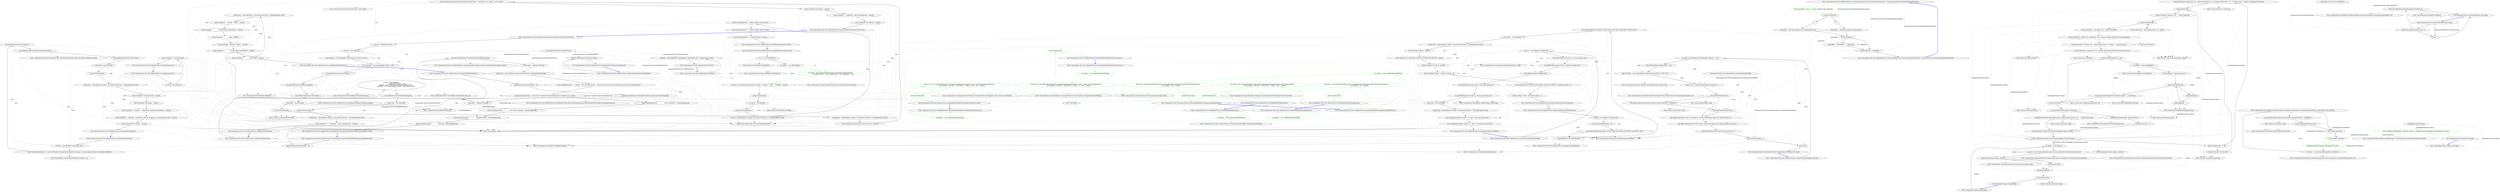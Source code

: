 digraph  {
m1_125 [label="Entry string.Format(System.IFormatProvider, string, object)", span="0-0", cluster="string.Format(System.IFormatProvider, string, object)", file="HelpTextFixture.cs"];
m1_175 [label="Entry CommandLine.Text.Tests.HelpTextFixture.DetailedHelpWithBadMutualExclusiveness()", span="334-334", cluster="CommandLine.Text.Tests.HelpTextFixture.DetailedHelpWithBadMutualExclusiveness()", file="HelpTextFixture.cs"];
m1_176 [label="var options = new ComplexOptionsWithHelp()", span="336-336", cluster="CommandLine.Text.Tests.HelpTextFixture.DetailedHelpWithBadMutualExclusiveness()", file="HelpTextFixture.cs", color=green, community=0];
m1_177 [label="bool result = new CommandLineParser(new CommandLineParserSettings(true, true, Console.Out)).ParseArguments(\n                new string[] { ''-iIN.FILE'', ''-oOUT.FILE'', ''--offset'', ''0'', ''-ap'' }, options)", span="338-339", cluster="CommandLine.Text.Tests.HelpTextFixture.DetailedHelpWithBadMutualExclusiveness()", file="HelpTextFixture.cs", color=green, community=0];
m1_178 [label="Assert.IsFalse(result)", span="341-341", cluster="CommandLine.Text.Tests.HelpTextFixture.DetailedHelpWithBadMutualExclusiveness()", file="HelpTextFixture.cs", color=green, community=1];
m1_179 [label="Exit CommandLine.Text.Tests.HelpTextFixture.DetailedHelpWithBadMutualExclusiveness()", span="334-334", cluster="CommandLine.Text.Tests.HelpTextFixture.DetailedHelpWithBadMutualExclusiveness()", file="HelpTextFixture.cs"];
m1_154 [label="Entry CommandLine.CommandLineParserSettings.CommandLineParserSettings()", span="1554-1554", cluster="CommandLine.CommandLineParserSettings.CommandLineParserSettings()", file="HelpTextFixture.cs"];
m1_186 [label="Entry CommandLine.Text.Tests.HelpTextFixture.CustomizeOptionsFormat_FormatOptionHelpText(object, CommandLine.Text.FormatOptionHelpTextEventArgs)", span="356-356", cluster="CommandLine.Text.Tests.HelpTextFixture.CustomizeOptionsFormat_FormatOptionHelpText(object, CommandLine.Text.FormatOptionHelpTextEventArgs)", file="HelpTextFixture.cs"];
m1_187 [label="string optionHelp = null", span="359-359", cluster="CommandLine.Text.Tests.HelpTextFixture.CustomizeOptionsFormat_FormatOptionHelpText(object, CommandLine.Text.FormatOptionHelpTextEventArgs)", file="HelpTextFixture.cs", color=green, community=0];
m1_188 [label="e.Option.ShortName", span="361-361", cluster="CommandLine.Text.Tests.HelpTextFixture.CustomizeOptionsFormat_FormatOptionHelpText(object, CommandLine.Text.FormatOptionHelpTextEventArgs)", file="HelpTextFixture.cs"];
m1_193 [label="e.Option.Required", span="372-372", cluster="CommandLine.Text.Tests.HelpTextFixture.CustomizeOptionsFormat_FormatOptionHelpText(object, CommandLine.Text.FormatOptionHelpTextEventArgs)", file="HelpTextFixture.cs"];
m1_195 [label="e.Option.HelpText = optionHelp", span="375-375", cluster="CommandLine.Text.Tests.HelpTextFixture.CustomizeOptionsFormat_FormatOptionHelpText(object, CommandLine.Text.FormatOptionHelpTextEventArgs)", file="HelpTextFixture.cs"];
m1_189 [label="''v''", span="363-363", cluster="CommandLine.Text.Tests.HelpTextFixture.CustomizeOptionsFormat_FormatOptionHelpText(object, CommandLine.Text.FormatOptionHelpTextEventArgs)", file="HelpTextFixture.cs"];
m1_191 [label="''i''", span="367-367", cluster="CommandLine.Text.Tests.HelpTextFixture.CustomizeOptionsFormat_FormatOptionHelpText(object, CommandLine.Text.FormatOptionHelpTextEventArgs)", file="HelpTextFixture.cs"];
m1_190 [label="optionHelp = ''Kommentar umfassend Operationen.''", span="364-364", cluster="CommandLine.Text.Tests.HelpTextFixture.CustomizeOptionsFormat_FormatOptionHelpText(object, CommandLine.Text.FormatOptionHelpTextEventArgs)", file="HelpTextFixture.cs"];
m1_192 [label="optionHelp = ''Gibt den Eingang an zu bearbeitenden Datei.''", span="368-368", cluster="CommandLine.Text.Tests.HelpTextFixture.CustomizeOptionsFormat_FormatOptionHelpText(object, CommandLine.Text.FormatOptionHelpTextEventArgs)", file="HelpTextFixture.cs"];
m1_194 [label="optionHelp = ''Erforderlich. '' + optionHelp", span="373-373", cluster="CommandLine.Text.Tests.HelpTextFixture.CustomizeOptionsFormat_FormatOptionHelpText(object, CommandLine.Text.FormatOptionHelpTextEventArgs)", file="HelpTextFixture.cs"];
m1_196 [label="Exit CommandLine.Text.Tests.HelpTextFixture.CustomizeOptionsFormat_FormatOptionHelpText(object, CommandLine.Text.FormatOptionHelpTextEventArgs)", span="356-356", cluster="CommandLine.Text.Tests.HelpTextFixture.CustomizeOptionsFormat_FormatOptionHelpText(object, CommandLine.Text.FormatOptionHelpTextEventArgs)", file="HelpTextFixture.cs"];
m1_152 [label="Entry CommandLine.Tests.Mocks.RPEOptions.RPEOptions()", span="6-6", cluster="CommandLine.Tests.Mocks.RPEOptions.RPEOptions()", file="HelpTextFixture.cs"];
m1_138 [label="Entry CommandLine.Text.Tests.HelpTextFixture.InvokeRenderParsingErrorsText()", span="278-278", cluster="CommandLine.Text.Tests.HelpTextFixture.InvokeRenderParsingErrorsText()", file="HelpTextFixture.cs"];
m1_139 [label="var sw = new StringWriter()", span="280-280", cluster="CommandLine.Text.Tests.HelpTextFixture.InvokeRenderParsingErrorsText()", file="HelpTextFixture.cs"];
m1_140 [label="var options = new RPEOptions()", span="281-281", cluster="CommandLine.Text.Tests.HelpTextFixture.InvokeRenderParsingErrorsText()", file="HelpTextFixture.cs"];
m1_141 [label="var parser = new CommandLineParser(new CommandLineParserSettings{\n                MutuallyExclusive = true, CaseSensitive = true, HelpWriter = sw})", span="282-283", cluster="CommandLine.Text.Tests.HelpTextFixture.InvokeRenderParsingErrorsText()", color=green, community=0, file="HelpTextFixture.cs"];
m1_144 [label="var outsw = sw.ToString()", span="288-288", cluster="CommandLine.Text.Tests.HelpTextFixture.InvokeRenderParsingErrorsText()", file="HelpTextFixture.cs"];
m1_142 [label="var result = parser.ParseArguments(new string[] {''--option-b'', ''hello'', ''-cWORLD''}, options)", span="284-284", cluster="CommandLine.Text.Tests.HelpTextFixture.InvokeRenderParsingErrorsText()", file="HelpTextFixture.cs"];
m1_143 [label="Assert.IsFalse(result)", span="286-286", cluster="CommandLine.Text.Tests.HelpTextFixture.InvokeRenderParsingErrorsText()", file="HelpTextFixture.cs"];
m1_145 [label="Console.WriteLine(outsw)", span="290-290", cluster="CommandLine.Text.Tests.HelpTextFixture.InvokeRenderParsingErrorsText()", file="HelpTextFixture.cs"];
m1_146 [label="var lines = outsw.Split(new string[] { Environment.NewLine }, StringSplitOptions.None)", span="292-292", cluster="CommandLine.Text.Tests.HelpTextFixture.InvokeRenderParsingErrorsText()", file="HelpTextFixture.cs"];
m1_147 [label="Assert.AreEqual(lines[0], ''--option-b option violates format.'')", span="294-294", cluster="CommandLine.Text.Tests.HelpTextFixture.InvokeRenderParsingErrorsText()", file="HelpTextFixture.cs"];
m1_148 [label="Assert.AreEqual(lines[1], ''-c/--option-c option violates format.'')", span="295-295", cluster="CommandLine.Text.Tests.HelpTextFixture.InvokeRenderParsingErrorsText()", file="HelpTextFixture.cs"];
m1_149 [label="Assert.AreEqual(lines[2], ''-a required option is missing.'')", span="296-296", cluster="CommandLine.Text.Tests.HelpTextFixture.InvokeRenderParsingErrorsText()", file="HelpTextFixture.cs"];
m1_150 [label="Exit CommandLine.Text.Tests.HelpTextFixture.InvokeRenderParsingErrorsText()", span="278-278", cluster="CommandLine.Text.Tests.HelpTextFixture.InvokeRenderParsingErrorsText()", file="HelpTextFixture.cs"];
m1_181 [label="Entry CommandLine.Text.Tests.HelpTextFixture.DetailedHelpWithBadFormatAndMutualExclusiveness()", span="345-345", cluster="CommandLine.Text.Tests.HelpTextFixture.DetailedHelpWithBadFormatAndMutualExclusiveness()", file="HelpTextFixture.cs"];
m1_182 [label="var options = new ComplexOptionsWithHelp()", span="347-347", cluster="CommandLine.Text.Tests.HelpTextFixture.DetailedHelpWithBadFormatAndMutualExclusiveness()", file="HelpTextFixture.cs", color=green, community=0];
m1_183 [label="bool result = new CommandLineParser(new CommandLineParserSettings(true, true, Console.Out)).ParseArguments(\n                new string[] { ''-iIN.FILE'', ''-oOUT.FILE'', ''--offset'', ''zero'', ''-pa'' }, options)", span="349-350", cluster="CommandLine.Text.Tests.HelpTextFixture.DetailedHelpWithBadFormatAndMutualExclusiveness()", file="HelpTextFixture.cs", color=green, community=0];
m1_184 [label="Assert.IsFalse(result)", span="352-352", cluster="CommandLine.Text.Tests.HelpTextFixture.DetailedHelpWithBadFormatAndMutualExclusiveness()", file="HelpTextFixture.cs", color=green, community=0];
m1_185 [label="Exit CommandLine.Text.Tests.HelpTextFixture.DetailedHelpWithBadFormatAndMutualExclusiveness()", span="345-345", cluster="CommandLine.Text.Tests.HelpTextFixture.DetailedHelpWithBadFormatAndMutualExclusiveness()", file="HelpTextFixture.cs"];
m1_58 [label="Entry CommandLine.Text.Tests.HelpTextFixture.LongHelpTextWithoutSpaces()", span="172-172", cluster="CommandLine.Text.Tests.HelpTextFixture.LongHelpTextWithoutSpaces()", file="HelpTextFixture.cs"];
m1_59 [label="_helpText.MaximumDisplayWidth = 40", span="174-174", cluster="CommandLine.Text.Tests.HelpTextFixture.LongHelpTextWithoutSpaces()", file="HelpTextFixture.cs"];
m1_60 [label="_helpText.AddOptions(new MockOptionsWithLongDescriptionAndNoSpaces())", span="175-175", cluster="CommandLine.Text.Tests.HelpTextFixture.LongHelpTextWithoutSpaces()", file="HelpTextFixture.cs"];
m1_61 [label="string help = _helpText.ToString()", span="176-176", cluster="CommandLine.Text.Tests.HelpTextFixture.LongHelpTextWithoutSpaces()", file="HelpTextFixture.cs"];
m1_62 [label="string[] lines = help.Split(new[] { Environment.NewLine }, StringSplitOptions.None)", span="178-178", cluster="CommandLine.Text.Tests.HelpTextFixture.LongHelpTextWithoutSpaces()", file="HelpTextFixture.cs"];
m1_63 [label="Assert.AreEqual(''  v, verbose    Before '', lines[2])", span="179-179", cluster="CommandLine.Text.Tests.HelpTextFixture.LongHelpTextWithoutSpaces()", file="HelpTextFixture.cs"];
m1_64 [label="Assert.AreEqual(''                012345678901234567890123'', lines[3])", span="180-180", cluster="CommandLine.Text.Tests.HelpTextFixture.LongHelpTextWithoutSpaces()", file="HelpTextFixture.cs"];
m1_65 [label="Assert.AreEqual(''                After'', lines[4])", span="181-181", cluster="CommandLine.Text.Tests.HelpTextFixture.LongHelpTextWithoutSpaces()", file="HelpTextFixture.cs"];
m1_66 [label="Assert.AreEqual(''  input-file    Before '', lines[5])", span="182-182", cluster="CommandLine.Text.Tests.HelpTextFixture.LongHelpTextWithoutSpaces()", file="HelpTextFixture.cs"];
m1_67 [label="Assert.AreEqual(''                012345678901234567890123'', lines[6])", span="183-183", cluster="CommandLine.Text.Tests.HelpTextFixture.LongHelpTextWithoutSpaces()", file="HelpTextFixture.cs"];
m1_68 [label="Assert.AreEqual(''                456789 After'', lines[7])", span="184-184", cluster="CommandLine.Text.Tests.HelpTextFixture.LongHelpTextWithoutSpaces()", file="HelpTextFixture.cs"];
m1_69 [label="Exit CommandLine.Text.Tests.HelpTextFixture.LongHelpTextWithoutSpaces()", span="172-172", cluster="CommandLine.Text.Tests.HelpTextFixture.LongHelpTextWithoutSpaces()", file="HelpTextFixture.cs"];
m1_21 [label="Entry CommandLine.Text.HelpText.AddOptions(object)", span="920-920", cluster="CommandLine.Text.HelpText.AddOptions(object)", file="HelpTextFixture.cs"];
m1_121 [label="Entry CommandLine.Text.HelpText.HelpText()", span="654-654", cluster="CommandLine.Text.HelpText.HelpText()", file="HelpTextFixture.cs"];
m1_134 [label="Entry CommandLine.Text.Tests.HelpTextFixture.CreateBasicInstance()", span="270-270", cluster="CommandLine.Text.Tests.HelpTextFixture.CreateBasicInstance()", file="HelpTextFixture.cs"];
m1_135 [label="var local = new HelpText()", span="272-272", cluster="CommandLine.Text.Tests.HelpTextFixture.CreateBasicInstance()", file="HelpTextFixture.cs"];
m1_136 [label="Assert.AreEqual('''', local.ToString())", span="274-274", cluster="CommandLine.Text.Tests.HelpTextFixture.CreateBasicInstance()", file="HelpTextFixture.cs"];
m1_137 [label="Exit CommandLine.Text.Tests.HelpTextFixture.CreateBasicInstance()", span="270-270", cluster="CommandLine.Text.Tests.HelpTextFixture.CreateBasicInstance()", file="HelpTextFixture.cs"];
m1_20 [label="Entry CommandLine.Text.HelpText.AddPreOptionsLine(string)", span="895-895", cluster="CommandLine.Text.HelpText.AddPreOptionsLine(string)", file="HelpTextFixture.cs"];
m1_151 [label="Entry System.IO.StringWriter.StringWriter()", span="0-0", cluster="System.IO.StringWriter.StringWriter()", file="HelpTextFixture.cs"];
m1_163 [label="Entry CommandLine.Text.Tests.HelpTextFixture.ComplexOptionsWithHelp.ComplexOptionsWithHelp()", span="88-88", cluster="CommandLine.Text.Tests.HelpTextFixture.ComplexOptionsWithHelp.ComplexOptionsWithHelp()", file="HelpTextFixture.cs"];
m1_19 [label="Entry string.Concat(string, string)", span="0-0", cluster="string.Concat(string, string)", file="HelpTextFixture.cs"];
m1_86 [label="Entry CommandLine.Text.Tests.HelpTextFixture.CustomizeOptionsFormat()", span="208-208", cluster="CommandLine.Text.Tests.HelpTextFixture.CustomizeOptionsFormat()", file="HelpTextFixture.cs"];
m1_87 [label="var local = new HelpText(''Customizing Test.'')", span="210-210", cluster="CommandLine.Text.Tests.HelpTextFixture.CustomizeOptionsFormat()", file="HelpTextFixture.cs"];
m1_88 [label="local.FormatOptionHelpText += new EventHandler<FormatOptionHelpTextEventArgs>(CustomizeOptionsFormat_FormatOptionHelpText)", span="211-211", cluster="CommandLine.Text.Tests.HelpTextFixture.CustomizeOptionsFormat()", file="HelpTextFixture.cs"];
m1_89 [label="local.AddPreOptionsLine(''Pre-Options.'')", span="212-212", cluster="CommandLine.Text.Tests.HelpTextFixture.CustomizeOptionsFormat()", file="HelpTextFixture.cs"];
m1_90 [label="local.AddOptions(new MockOptionsWithDescription())", span="213-213", cluster="CommandLine.Text.Tests.HelpTextFixture.CustomizeOptionsFormat()", file="HelpTextFixture.cs"];
m1_91 [label="local.AddPostOptionsLine(''Post-Options.'')", span="214-214", cluster="CommandLine.Text.Tests.HelpTextFixture.CustomizeOptionsFormat()", file="HelpTextFixture.cs"];
m1_92 [label="string help = local.ToString()", span="216-216", cluster="CommandLine.Text.Tests.HelpTextFixture.CustomizeOptionsFormat()", file="HelpTextFixture.cs"];
m1_93 [label="Console.WriteLine(help)", span="218-218", cluster="CommandLine.Text.Tests.HelpTextFixture.CustomizeOptionsFormat()", file="HelpTextFixture.cs"];
m1_94 [label="string[] lines = help.Split(new string[] { Environment.NewLine }, StringSplitOptions.None)", span="220-220", cluster="CommandLine.Text.Tests.HelpTextFixture.CustomizeOptionsFormat()", file="HelpTextFixture.cs"];
m1_95 [label="Assert.AreEqual(''Customizing Test.'', lines[0])", span="221-221", cluster="CommandLine.Text.Tests.HelpTextFixture.CustomizeOptionsFormat()", file="HelpTextFixture.cs"];
m1_96 [label="Assert.AreEqual(''Pre-Options.'', lines[1])", span="222-222", cluster="CommandLine.Text.Tests.HelpTextFixture.CustomizeOptionsFormat()", file="HelpTextFixture.cs"];
m1_97 [label="Assert.AreEqual(''  v, verbose       Kommentar umfassend Operationen.'', lines[3])", span="223-223", cluster="CommandLine.Text.Tests.HelpTextFixture.CustomizeOptionsFormat()", file="HelpTextFixture.cs"];
m1_98 [label="Assert.AreEqual(''  i, input-file    Erforderlich. Gibt den Eingang an zu bearbeitenden Datei.'', lines[4])", span="224-224", cluster="CommandLine.Text.Tests.HelpTextFixture.CustomizeOptionsFormat()", file="HelpTextFixture.cs"];
m1_99 [label="Assert.AreEqual(''Post-Options.'', lines[6])", span="225-225", cluster="CommandLine.Text.Tests.HelpTextFixture.CustomizeOptionsFormat()", file="HelpTextFixture.cs"];
m1_100 [label="Exit CommandLine.Text.Tests.HelpTextFixture.CustomizeOptionsFormat()", span="208-208", cluster="CommandLine.Text.Tests.HelpTextFixture.CustomizeOptionsFormat()", file="HelpTextFixture.cs"];
m1_170 [label="Entry CommandLine.Text.Tests.HelpTextFixture.DetailedHelpWithMissingRequiredAndBadFormat()", span="323-323", cluster="CommandLine.Text.Tests.HelpTextFixture.DetailedHelpWithMissingRequiredAndBadFormat()", file="HelpTextFixture.cs"];
m1_171 [label="var options = new ComplexOptionsWithHelp()", span="325-325", cluster="CommandLine.Text.Tests.HelpTextFixture.DetailedHelpWithMissingRequiredAndBadFormat()", file="HelpTextFixture.cs", color=green, community=0];
m1_172 [label="bool result = new CommandLineParser(new CommandLineParserSettings(Console.Out)).ParseArguments(\n                new string[] { ''-i0'' }, options)", span="327-328", cluster="CommandLine.Text.Tests.HelpTextFixture.DetailedHelpWithMissingRequiredAndBadFormat()", file="HelpTextFixture.cs", color=green, community=0];
m1_173 [label="Assert.IsFalse(result)", span="330-330", cluster="CommandLine.Text.Tests.HelpTextFixture.DetailedHelpWithMissingRequiredAndBadFormat()", file="HelpTextFixture.cs", color=green, community=0];
m1_174 [label="Exit CommandLine.Text.Tests.HelpTextFixture.DetailedHelpWithMissingRequiredAndBadFormat()", span="323-323", cluster="CommandLine.Text.Tests.HelpTextFixture.DetailedHelpWithMissingRequiredAndBadFormat()", file="HelpTextFixture.cs"];
m1_14 [label="Entry CommandLine.Text.HelpText.HelpText(string)", span="684-684", cluster="CommandLine.Text.HelpText.HelpText(string)", file="HelpTextFixture.cs"];
m1_16 [label="Entry CommandLine.Text.CopyrightInfo.CopyrightInfo(string, params int[])", span="189-189", cluster="CommandLine.Text.CopyrightInfo.CopyrightInfo(string, params int[])", file="HelpTextFixture.cs"];
m1_57 [label="Entry CommandLine.Text.Tests.HelpTextFixture.MockOptionsWithLongDescription.MockOptionsWithLongDescription()", span="64-64", cluster="CommandLine.Text.Tests.HelpTextFixture.MockOptionsWithLongDescription.MockOptionsWithLongDescription()", file="HelpTextFixture.cs"];
m1_102 [label="Entry CommandLine.Text.Tests.HelpTextFixture.MockOptionsWithDescription.MockOptionsWithDescription()", span="55-55", cluster="CommandLine.Text.Tests.HelpTextFixture.MockOptionsWithDescription.MockOptionsWithDescription()", file="HelpTextFixture.cs"];
m1_158 [label="Entry CommandLine.Text.Tests.HelpTextFixture.DetailedHelpWithBadFormat()", span="301-301", cluster="CommandLine.Text.Tests.HelpTextFixture.DetailedHelpWithBadFormat()", file="HelpTextFixture.cs"];
m1_159 [label="var options = new ComplexOptionsWithHelp()", span="303-303", cluster="CommandLine.Text.Tests.HelpTextFixture.DetailedHelpWithBadFormat()", file="HelpTextFixture.cs", color=green, community=0];
m1_160 [label="bool result = new CommandLineParser(new CommandLineParserSettings(Console.Out)).ParseArguments(\n                new string[] { ''-iIN.FILE'', ''-oOUT.FILE'', ''--offset'', ''abc'' }, options)", span="305-306", cluster="CommandLine.Text.Tests.HelpTextFixture.DetailedHelpWithBadFormat()", file="HelpTextFixture.cs", color=green, community=0];
m1_161 [label="Assert.IsFalse(result)", span="308-308", cluster="CommandLine.Text.Tests.HelpTextFixture.DetailedHelpWithBadFormat()", file="HelpTextFixture.cs", color=green, community=0];
m1_162 [label="Exit CommandLine.Text.Tests.HelpTextFixture.DetailedHelpWithBadFormat()", span="301-301", cluster="CommandLine.Text.Tests.HelpTextFixture.DetailedHelpWithBadFormat()", file="HelpTextFixture.cs"];
m1_42 [label="Entry CommandLine.Text.HelpText.ToString()", span="1108-1108", cluster="CommandLine.Text.HelpText.ToString()", file="HelpTextFixture.cs"];
m1_157 [label="Entry System.IO.StringWriter.ToString()", span="0-0", cluster="System.IO.StringWriter.ToString()", file="HelpTextFixture.cs"];
m1_25 [label="Entry CommandLine.Text.Tests.HelpTextFixture.AddAnEmptyPreOptionsLineIsAllowed()", span="130-130", cluster="CommandLine.Text.Tests.HelpTextFixture.AddAnEmptyPreOptionsLineIsAllowed()", file="HelpTextFixture.cs"];
m1_26 [label="_helpText.AddPreOptionsLine(string.Empty)", span="132-132", cluster="CommandLine.Text.Tests.HelpTextFixture.AddAnEmptyPreOptionsLineIsAllowed()", file="HelpTextFixture.cs"];
m1_27 [label="Exit CommandLine.Text.Tests.HelpTextFixture.AddAnEmptyPreOptionsLineIsAllowed()", span="130-130", cluster="CommandLine.Text.Tests.HelpTextFixture.AddAnEmptyPreOptionsLineIsAllowed()", file="HelpTextFixture.cs"];
m1_15 [label="Entry CommandLine.Text.HeadingInfo.HeadingInfo(string, string)", span="308-308", cluster="CommandLine.Text.HeadingInfo.HeadingInfo(string, string)", file="HelpTextFixture.cs"];
m1_45 [label="Entry CommandLine.Text.Tests.HelpTextFixture.WhenHelpTextIsLongerThanWidthItWillWrapAroundAsIfInAColumn()", span="156-156", cluster="CommandLine.Text.Tests.HelpTextFixture.WhenHelpTextIsLongerThanWidthItWillWrapAroundAsIfInAColumn()", file="HelpTextFixture.cs"];
m1_46 [label="_helpText.MaximumDisplayWidth = 40", span="158-158", cluster="CommandLine.Text.Tests.HelpTextFixture.WhenHelpTextIsLongerThanWidthItWillWrapAroundAsIfInAColumn()", file="HelpTextFixture.cs"];
m1_47 [label="_helpText.AddOptions(new MockOptionsWithLongDescription())", span="159-159", cluster="CommandLine.Text.Tests.HelpTextFixture.WhenHelpTextIsLongerThanWidthItWillWrapAroundAsIfInAColumn()", file="HelpTextFixture.cs"];
m1_48 [label="string help = _helpText.ToString()", span="160-160", cluster="CommandLine.Text.Tests.HelpTextFixture.WhenHelpTextIsLongerThanWidthItWillWrapAroundAsIfInAColumn()", file="HelpTextFixture.cs"];
m1_49 [label="string[] lines = help.Split(new[] {Environment.NewLine}, StringSplitOptions.None)", span="162-162", cluster="CommandLine.Text.Tests.HelpTextFixture.WhenHelpTextIsLongerThanWidthItWillWrapAroundAsIfInAColumn()", file="HelpTextFixture.cs"];
m1_50 [label="Assert.AreEqual(lines[2], ''  v, verbose    This is the description'', ''The first line should have the arguments and the start of the Help Text.'')", span="163-163", cluster="CommandLine.Text.Tests.HelpTextFixture.WhenHelpTextIsLongerThanWidthItWillWrapAroundAsIfInAColumn()", file="HelpTextFixture.cs"];
m1_52 [label="Assert.AreEqual(lines[3], ''                of the verbosity to '', formattingMessage)", span="165-165", cluster="CommandLine.Text.Tests.HelpTextFixture.WhenHelpTextIsLongerThanWidthItWillWrapAroundAsIfInAColumn()", file="HelpTextFixture.cs"];
m1_53 [label="Assert.AreEqual(lines[4], ''                test out the wrapping '', formattingMessage)", span="166-166", cluster="CommandLine.Text.Tests.HelpTextFixture.WhenHelpTextIsLongerThanWidthItWillWrapAroundAsIfInAColumn()", file="HelpTextFixture.cs"];
m1_54 [label="Assert.AreEqual(lines[5], ''                capabilities of the '', formattingMessage)", span="167-167", cluster="CommandLine.Text.Tests.HelpTextFixture.WhenHelpTextIsLongerThanWidthItWillWrapAroundAsIfInAColumn()", file="HelpTextFixture.cs"];
m1_55 [label="Assert.AreEqual(lines[6], ''                Help Text.'', formattingMessage)", span="168-168", cluster="CommandLine.Text.Tests.HelpTextFixture.WhenHelpTextIsLongerThanWidthItWillWrapAroundAsIfInAColumn()", file="HelpTextFixture.cs"];
m1_51 [label="string formattingMessage = ''Beyond the second line should be formatted as though it's in a column.''", span="164-164", cluster="CommandLine.Text.Tests.HelpTextFixture.WhenHelpTextIsLongerThanWidthItWillWrapAroundAsIfInAColumn()", file="HelpTextFixture.cs"];
m1_56 [label="Exit CommandLine.Text.Tests.HelpTextFixture.WhenHelpTextIsLongerThanWidthItWillWrapAroundAsIfInAColumn()", span="156-156", cluster="CommandLine.Text.Tests.HelpTextFixture.WhenHelpTextIsLongerThanWidthItWillWrapAroundAsIfInAColumn()", file="HelpTextFixture.cs"];
m1_123 [label="Entry CommandLine.Text.CopyrightInfo.CopyrightInfo(string, int)", span="176-176", cluster="CommandLine.Text.CopyrightInfo.CopyrightInfo(string, int)", file="HelpTextFixture.cs"];
m1_44 [label="Entry Unk.AreEqual", span="", cluster="Unk.AreEqual", file="HelpTextFixture.cs"];
m1_41 [label="Entry CommandLine.Text.HelpText.AddPostOptionsLine(string)", span="910-910", cluster="CommandLine.Text.HelpText.AddPostOptionsLine(string)", file="HelpTextFixture.cs"];
m1_122 [label="Entry CommandLine.Text.HeadingInfo.HeadingInfo(string)", span="296-296", cluster="CommandLine.Text.HeadingInfo.HeadingInfo(string)", file="HelpTextFixture.cs"];
m1_153 [label="Entry CommandLine.CommandLineParser.CommandLineParser(CommandLine.CommandLineParserSettings)", span="1670-1670", cluster="CommandLine.CommandLineParser.CommandLineParser(CommandLine.CommandLineParserSettings)", file="HelpTextFixture.cs"];
m1_18 [label="Entry string.IsNullOrEmpty(string)", span="0-0", cluster="string.IsNullOrEmpty(string)", file="HelpTextFixture.cs"];
m1_156 [label="Entry Unk.IsFalse", span="", cluster="Unk.IsFalse", file="HelpTextFixture.cs"];
m1_126 [label="Entry CommandLine.Text.Tests.HelpTextFixture.AddOptionsWithDashes()", span="252-252", cluster="CommandLine.Text.Tests.HelpTextFixture.AddOptionsWithDashes()", file="HelpTextFixture.cs"];
m1_127 [label="var local = new HelpText {\n				AddDashesToOption = true,\n		    	Heading = new HeadingInfo(''AddOptionsWithDashes''),\n	        	Copyright = new CopyrightInfo(''Author'', DateTime.Now.Year)\n			}", span="254-258", cluster="CommandLine.Text.Tests.HelpTextFixture.AddOptionsWithDashes()", file="HelpTextFixture.cs"];
m1_128 [label="local.AddOptions(new MockOptionsSimple())", span="259-259", cluster="CommandLine.Text.Tests.HelpTextFixture.AddOptionsWithDashes()", file="HelpTextFixture.cs"];
m1_129 [label="string help = local.ToString()", span="261-261", cluster="CommandLine.Text.Tests.HelpTextFixture.AddOptionsWithDashes()", file="HelpTextFixture.cs"];
m1_130 [label="Console.WriteLine(help)", span="263-263", cluster="CommandLine.Text.Tests.HelpTextFixture.AddOptionsWithDashes()", file="HelpTextFixture.cs"];
m1_131 [label="string[] lines = help.Split(new string[] { Environment.NewLine }, StringSplitOptions.None)", span="265-265", cluster="CommandLine.Text.Tests.HelpTextFixture.AddOptionsWithDashes()", file="HelpTextFixture.cs"];
m1_132 [label="Assert.AreEqual(''  -s, --something    Input something here.'', lines[3])", span="266-266", cluster="CommandLine.Text.Tests.HelpTextFixture.AddOptionsWithDashes()", file="HelpTextFixture.cs"];
m1_133 [label="Exit CommandLine.Text.Tests.HelpTextFixture.AddOptionsWithDashes()", span="252-252", cluster="CommandLine.Text.Tests.HelpTextFixture.AddOptionsWithDashes()", file="HelpTextFixture.cs"];
m1_164 [label="Entry CommandLine.CommandLineParserSettings.CommandLineParserSettings(System.IO.TextWriter)", span="1575-1575", cluster="CommandLine.CommandLineParserSettings.CommandLineParserSettings(System.IO.TextWriter)", file="HelpTextFixture.cs"];
m1_17 [label="Entry CommandLine.Text.HelpText.RenderParsingErrorsText(CommandLine.CommandLineOptionsBase, int)", span="981-981", cluster="CommandLine.Text.HelpText.RenderParsingErrorsText(CommandLine.CommandLineOptionsBase, int)", file="HelpTextFixture.cs"];
m1_101 [label="Entry EventHandler<FormatOptionHelpTextEventArgs>.cstr", span="", cluster="EventHandler<FormatOptionHelpTextEventArgs>.cstr", file="HelpTextFixture.cs"];
m1_165 [label="Entry CommandLine.Text.Tests.HelpTextFixture.DetailedHelpWithMissingRequired()", span="312-312", cluster="CommandLine.Text.Tests.HelpTextFixture.DetailedHelpWithMissingRequired()", file="HelpTextFixture.cs"];
m1_166 [label="var options = new ComplexOptionsWithHelp()", span="314-314", cluster="CommandLine.Text.Tests.HelpTextFixture.DetailedHelpWithMissingRequired()", file="HelpTextFixture.cs", color=green, community=0];
m1_167 [label="bool result = new CommandLineParser(new CommandLineParserSettings(Console.Out)).ParseArguments(\n                new string[] { ''-j0'' }, options)", span="316-317", cluster="CommandLine.Text.Tests.HelpTextFixture.DetailedHelpWithMissingRequired()", file="HelpTextFixture.cs", color=green, community=0];
m1_168 [label="Assert.IsFalse(result)", span="319-319", cluster="CommandLine.Text.Tests.HelpTextFixture.DetailedHelpWithMissingRequired()", file="HelpTextFixture.cs", color=green, community=0];
m1_169 [label="Exit CommandLine.Text.Tests.HelpTextFixture.DetailedHelpWithMissingRequired()", span="312-312", cluster="CommandLine.Text.Tests.HelpTextFixture.DetailedHelpWithMissingRequired()", file="HelpTextFixture.cs"];
m1_71 [label="Entry CommandLine.Text.Tests.HelpTextFixture.LongPreAndPostLinesWithoutSpaces()", span="188-188", cluster="CommandLine.Text.Tests.HelpTextFixture.LongPreAndPostLinesWithoutSpaces()", file="HelpTextFixture.cs"];
m1_72 [label="var local = new HelpText(''Heading Info.'')", span="190-190", cluster="CommandLine.Text.Tests.HelpTextFixture.LongPreAndPostLinesWithoutSpaces()", file="HelpTextFixture.cs"];
m1_73 [label="local.MaximumDisplayWidth = 40", span="191-191", cluster="CommandLine.Text.Tests.HelpTextFixture.LongPreAndPostLinesWithoutSpaces()", file="HelpTextFixture.cs"];
m1_74 [label="local.AddPreOptionsLine(''Before 0123456789012345678901234567890123456789012 After'')", span="192-192", cluster="CommandLine.Text.Tests.HelpTextFixture.LongPreAndPostLinesWithoutSpaces()", file="HelpTextFixture.cs"];
m1_75 [label="local.AddOptions(new MockOptions())", span="193-193", cluster="CommandLine.Text.Tests.HelpTextFixture.LongPreAndPostLinesWithoutSpaces()", file="HelpTextFixture.cs"];
m1_76 [label="local.AddPostOptionsLine(''Before 0123456789012345678901234567890123456789 After'')", span="194-194", cluster="CommandLine.Text.Tests.HelpTextFixture.LongPreAndPostLinesWithoutSpaces()", file="HelpTextFixture.cs"];
m1_77 [label="string help = local.ToString()", span="196-196", cluster="CommandLine.Text.Tests.HelpTextFixture.LongPreAndPostLinesWithoutSpaces()", file="HelpTextFixture.cs"];
m1_78 [label="string[] lines = help.Split(new string[] { Environment.NewLine }, StringSplitOptions.None)", span="198-198", cluster="CommandLine.Text.Tests.HelpTextFixture.LongPreAndPostLinesWithoutSpaces()", file="HelpTextFixture.cs"];
m1_79 [label="Assert.AreEqual(''Before '', lines[1])", span="199-199", cluster="CommandLine.Text.Tests.HelpTextFixture.LongPreAndPostLinesWithoutSpaces()", file="HelpTextFixture.cs"];
m1_80 [label="Assert.AreEqual(''0123456789012345678901234567890123456789'', lines[2])", span="200-200", cluster="CommandLine.Text.Tests.HelpTextFixture.LongPreAndPostLinesWithoutSpaces()", file="HelpTextFixture.cs"];
m1_81 [label="Assert.AreEqual(''012 After'', lines[3])", span="201-201", cluster="CommandLine.Text.Tests.HelpTextFixture.LongPreAndPostLinesWithoutSpaces()", file="HelpTextFixture.cs"];
m1_82 [label="Assert.AreEqual(''Before '', lines[lines.Length - 3])", span="202-202", cluster="CommandLine.Text.Tests.HelpTextFixture.LongPreAndPostLinesWithoutSpaces()", file="HelpTextFixture.cs"];
m1_83 [label="Assert.AreEqual(''0123456789012345678901234567890123456789'', lines[lines.Length - 2])", span="203-203", cluster="CommandLine.Text.Tests.HelpTextFixture.LongPreAndPostLinesWithoutSpaces()", file="HelpTextFixture.cs"];
m1_84 [label="Assert.AreEqual('' After'', lines[lines.Length - 1])", span="204-204", cluster="CommandLine.Text.Tests.HelpTextFixture.LongPreAndPostLinesWithoutSpaces()", file="HelpTextFixture.cs"];
m1_85 [label="Exit CommandLine.Text.Tests.HelpTextFixture.LongPreAndPostLinesWithoutSpaces()", span="188-188", cluster="CommandLine.Text.Tests.HelpTextFixture.LongPreAndPostLinesWithoutSpaces()", file="HelpTextFixture.cs"];
m1_0 [label="Entry CommandLine.Text.Tests.HelpTextFixture.ComplexOptionsWithHelp.GetUsage()", span="97-97", cluster="CommandLine.Text.Tests.HelpTextFixture.ComplexOptionsWithHelp.GetUsage()", file="HelpTextFixture.cs"];
m1_1 [label="var help = new HelpText(new HeadingInfo(''unittest'', ''1.9''))", span="99-99", cluster="CommandLine.Text.Tests.HelpTextFixture.ComplexOptionsWithHelp.GetUsage()", file="HelpTextFixture.cs"];
m1_2 [label="help.AdditionalNewLineAfterOption = true", span="100-100", cluster="CommandLine.Text.Tests.HelpTextFixture.ComplexOptionsWithHelp.GetUsage()", file="HelpTextFixture.cs"];
m1_3 [label="help.Copyright = new CopyrightInfo(''CommandLine.dll Author'', 2005, 2011)", span="101-101", cluster="CommandLine.Text.Tests.HelpTextFixture.ComplexOptionsWithHelp.GetUsage()", file="HelpTextFixture.cs"];
m1_4 [label="string errors = help.RenderParsingErrorsText(this, 2)", span="104-104", cluster="CommandLine.Text.Tests.HelpTextFixture.ComplexOptionsWithHelp.GetUsage()", file="HelpTextFixture.cs"];
m1_6 [label="help.AddPreOptionsLine(string.Concat(Environment.NewLine, ''ERROR(S):''))", span="107-107", cluster="CommandLine.Text.Tests.HelpTextFixture.ComplexOptionsWithHelp.GetUsage()", file="HelpTextFixture.cs"];
m1_7 [label="help.AddPreOptionsLine(errors)", span="108-108", cluster="CommandLine.Text.Tests.HelpTextFixture.ComplexOptionsWithHelp.GetUsage()", file="HelpTextFixture.cs"];
m1_8 [label="help.AddPreOptionsLine(''This is free software. You may redistribute copies of it under the terms of'')", span="111-111", cluster="CommandLine.Text.Tests.HelpTextFixture.ComplexOptionsWithHelp.GetUsage()", file="HelpTextFixture.cs"];
m1_9 [label="help.AddPreOptionsLine(''the MIT License <http://www.opensource.org/licenses/mit-license.php>.'')", span="112-112", cluster="CommandLine.Text.Tests.HelpTextFixture.ComplexOptionsWithHelp.GetUsage()", file="HelpTextFixture.cs"];
m1_10 [label="help.AddPreOptionsLine(''Usage: Please run the unit...'')", span="113-113", cluster="CommandLine.Text.Tests.HelpTextFixture.ComplexOptionsWithHelp.GetUsage()", file="HelpTextFixture.cs"];
m1_11 [label="help.AddOptions(this)", span="114-114", cluster="CommandLine.Text.Tests.HelpTextFixture.ComplexOptionsWithHelp.GetUsage()", file="HelpTextFixture.cs"];
m1_12 [label="return help;", span="116-116", cluster="CommandLine.Text.Tests.HelpTextFixture.ComplexOptionsWithHelp.GetUsage()", file="HelpTextFixture.cs"];
m1_5 [label="!string.IsNullOrEmpty(errors)", span="105-105", cluster="CommandLine.Text.Tests.HelpTextFixture.ComplexOptionsWithHelp.GetUsage()", file="HelpTextFixture.cs"];
m1_13 [label="Exit CommandLine.Text.Tests.HelpTextFixture.ComplexOptionsWithHelp.GetUsage()", span="97-97", cluster="CommandLine.Text.Tests.HelpTextFixture.ComplexOptionsWithHelp.GetUsage()", file="HelpTextFixture.cs"];
m1_103 [label="Entry System.Console.WriteLine(string)", span="0-0", cluster="System.Console.WriteLine(string)", file="HelpTextFixture.cs"];
m1_40 [label="Entry CommandLine.Text.Tests.HelpTextFixture.MockOptions.MockOptions()", span="46-46", cluster="CommandLine.Text.Tests.HelpTextFixture.MockOptions.MockOptions()", file="HelpTextFixture.cs"];
m1_70 [label="Entry CommandLine.Text.Tests.HelpTextFixture.MockOptionsWithLongDescriptionAndNoSpaces.MockOptionsWithLongDescriptionAndNoSpaces()", span="73-73", cluster="CommandLine.Text.Tests.HelpTextFixture.MockOptionsWithLongDescriptionAndNoSpaces.MockOptionsWithLongDescriptionAndNoSpaces()", file="HelpTextFixture.cs"];
m1_28 [label="Entry CommandLine.Text.Tests.HelpTextFixture.PostOptionsLinesFeatureAdded()", span="139-139", cluster="CommandLine.Text.Tests.HelpTextFixture.PostOptionsLinesFeatureAdded()", file="HelpTextFixture.cs"];
m1_29 [label="var local = new HelpText(''Heading Info.'')", span="141-141", cluster="CommandLine.Text.Tests.HelpTextFixture.PostOptionsLinesFeatureAdded()", file="HelpTextFixture.cs"];
m1_30 [label="local.AddPreOptionsLine(''This is a first pre-options line.'')", span="142-142", cluster="CommandLine.Text.Tests.HelpTextFixture.PostOptionsLinesFeatureAdded()", file="HelpTextFixture.cs"];
m1_31 [label="local.AddPreOptionsLine(''This is a second pre-options line.'')", span="143-143", cluster="CommandLine.Text.Tests.HelpTextFixture.PostOptionsLinesFeatureAdded()", file="HelpTextFixture.cs"];
m1_32 [label="local.AddOptions(new MockOptions())", span="144-144", cluster="CommandLine.Text.Tests.HelpTextFixture.PostOptionsLinesFeatureAdded()", file="HelpTextFixture.cs"];
m1_33 [label="local.AddPostOptionsLine(''This is a first post-options line.'')", span="145-145", cluster="CommandLine.Text.Tests.HelpTextFixture.PostOptionsLinesFeatureAdded()", file="HelpTextFixture.cs"];
m1_34 [label="local.AddPostOptionsLine(''This is a second post-options line.'')", span="146-146", cluster="CommandLine.Text.Tests.HelpTextFixture.PostOptionsLinesFeatureAdded()", file="HelpTextFixture.cs"];
m1_35 [label="string help = local.ToString()", span="148-148", cluster="CommandLine.Text.Tests.HelpTextFixture.PostOptionsLinesFeatureAdded()", file="HelpTextFixture.cs"];
m1_36 [label="string[] lines = help.Split(new string[] { Environment.NewLine }, StringSplitOptions.None)", span="150-150", cluster="CommandLine.Text.Tests.HelpTextFixture.PostOptionsLinesFeatureAdded()", file="HelpTextFixture.cs"];
m1_37 [label="Assert.AreEqual(lines[lines.Length - 2], ''This is a first post-options line.'')", span="151-151", cluster="CommandLine.Text.Tests.HelpTextFixture.PostOptionsLinesFeatureAdded()", file="HelpTextFixture.cs"];
m1_38 [label="Assert.AreEqual(lines[lines.Length - 1], ''This is a second post-options line.'')", span="152-152", cluster="CommandLine.Text.Tests.HelpTextFixture.PostOptionsLinesFeatureAdded()", file="HelpTextFixture.cs"];
m1_39 [label="Exit CommandLine.Text.Tests.HelpTextFixture.PostOptionsLinesFeatureAdded()", span="139-139", cluster="CommandLine.Text.Tests.HelpTextFixture.PostOptionsLinesFeatureAdded()", file="HelpTextFixture.cs"];
m1_22 [label="Entry CommandLine.Text.Tests.HelpTextFixture.SetUp()", span="124-124", cluster="CommandLine.Text.Tests.HelpTextFixture.SetUp()", file="HelpTextFixture.cs"];
m1_23 [label="_helpText = new HelpText(new HeadingInfo(_ThisAssembly.Title, _ThisAssembly.Version))", span="126-126", cluster="CommandLine.Text.Tests.HelpTextFixture.SetUp()", file="HelpTextFixture.cs"];
m1_24 [label="Exit CommandLine.Text.Tests.HelpTextFixture.SetUp()", span="124-124", cluster="CommandLine.Text.Tests.HelpTextFixture.SetUp()", file="HelpTextFixture.cs"];
m1_124 [label="Entry CommandLine.Text.Tests.HelpTextFixture.MockOptionsSimple.MockOptionsSimple()", span="82-82", cluster="CommandLine.Text.Tests.HelpTextFixture.MockOptionsSimple.MockOptionsSimple()", file="HelpTextFixture.cs"];
m1_180 [label="Entry CommandLine.CommandLineParserSettings.CommandLineParserSettings(bool, bool, System.IO.TextWriter)", span="1614-1614", cluster="CommandLine.CommandLineParserSettings.CommandLineParserSettings(bool, bool, System.IO.TextWriter)", file="HelpTextFixture.cs"];
m1_43 [label="Entry string.Split(string[], System.StringSplitOptions)", span="0-0", cluster="string.Split(string[], System.StringSplitOptions)", file="HelpTextFixture.cs"];
m1_155 [label="Entry CommandLine.CommandLineParser.ParseArguments(string[], object)", span="1695-1695", cluster="CommandLine.CommandLineParser.ParseArguments(string[], object)", file="HelpTextFixture.cs"];
m1_104 [label="Entry CommandLine.Text.Tests.HelpTextFixture.InstancingWithParameterlessConstructor()", span="229-229", cluster="CommandLine.Text.Tests.HelpTextFixture.InstancingWithParameterlessConstructor()", file="HelpTextFixture.cs"];
m1_105 [label="var year = DateTime.Now.Year", span="231-231", cluster="CommandLine.Text.Tests.HelpTextFixture.InstancingWithParameterlessConstructor()", file="HelpTextFixture.cs"];
m1_106 [label="var local = new HelpText()", span="232-232", cluster="CommandLine.Text.Tests.HelpTextFixture.InstancingWithParameterlessConstructor()", file="HelpTextFixture.cs"];
m1_108 [label="local.Copyright = new CopyrightInfo(''Author'', year)", span="234-234", cluster="CommandLine.Text.Tests.HelpTextFixture.InstancingWithParameterlessConstructor()", file="HelpTextFixture.cs"];
m1_116 [label="Assert.AreEqual(string.Format(CultureInfo.InvariantCulture, ''Copyright (C) {0} Author'', year), lines[1])", span="245-245", cluster="CommandLine.Text.Tests.HelpTextFixture.InstancingWithParameterlessConstructor()", file="HelpTextFixture.cs"];
m1_107 [label="local.Heading = new HeadingInfo(''Parameterless Constructor Test.'')", span="233-233", cluster="CommandLine.Text.Tests.HelpTextFixture.InstancingWithParameterlessConstructor()", file="HelpTextFixture.cs"];
m1_109 [label="local.AddPreOptionsLine(''Pre-Options.'')", span="235-235", cluster="CommandLine.Text.Tests.HelpTextFixture.InstancingWithParameterlessConstructor()", file="HelpTextFixture.cs"];
m1_110 [label="local.AddOptions(new MockOptionsSimple())", span="236-236", cluster="CommandLine.Text.Tests.HelpTextFixture.InstancingWithParameterlessConstructor()", file="HelpTextFixture.cs"];
m1_111 [label="local.AddPostOptionsLine(''Post-Options.'')", span="237-237", cluster="CommandLine.Text.Tests.HelpTextFixture.InstancingWithParameterlessConstructor()", file="HelpTextFixture.cs"];
m1_112 [label="string help = local.ToString()", span="239-239", cluster="CommandLine.Text.Tests.HelpTextFixture.InstancingWithParameterlessConstructor()", file="HelpTextFixture.cs"];
m1_113 [label="Console.WriteLine(help)", span="241-241", cluster="CommandLine.Text.Tests.HelpTextFixture.InstancingWithParameterlessConstructor()", file="HelpTextFixture.cs"];
m1_114 [label="string[] lines = help.Split(new string[] { Environment.NewLine }, StringSplitOptions.None)", span="243-243", cluster="CommandLine.Text.Tests.HelpTextFixture.InstancingWithParameterlessConstructor()", file="HelpTextFixture.cs"];
m1_115 [label="Assert.AreEqual(''Parameterless Constructor Test.'', lines[0])", span="244-244", cluster="CommandLine.Text.Tests.HelpTextFixture.InstancingWithParameterlessConstructor()", file="HelpTextFixture.cs"];
m1_117 [label="Assert.AreEqual(''Pre-Options.'', lines[2])", span="246-246", cluster="CommandLine.Text.Tests.HelpTextFixture.InstancingWithParameterlessConstructor()", file="HelpTextFixture.cs"];
m1_118 [label="Assert.AreEqual(''  s, something    Input something here.'', lines[4])", span="247-247", cluster="CommandLine.Text.Tests.HelpTextFixture.InstancingWithParameterlessConstructor()", file="HelpTextFixture.cs"];
m1_119 [label="Assert.AreEqual(''Post-Options.'', lines[6])", span="248-248", cluster="CommandLine.Text.Tests.HelpTextFixture.InstancingWithParameterlessConstructor()", file="HelpTextFixture.cs"];
m1_120 [label="Exit CommandLine.Text.Tests.HelpTextFixture.InstancingWithParameterlessConstructor()", span="229-229", cluster="CommandLine.Text.Tests.HelpTextFixture.InstancingWithParameterlessConstructor()", file="HelpTextFixture.cs"];
m1_197 [label="CommandLine.Text.Tests.HelpTextFixture.ComplexOptionsWithHelp", span="", file="HelpTextFixture.cs"];
m1_198 [label="CommandLine.Text.Tests.HelpTextFixture", span="", file="HelpTextFixture.cs"];
m2_54 [label="Entry System.Nullable<T>.ToString()", span="0-0", cluster="System.Nullable<T>.ToString()", file="Program.cs"];
m2_56 [label="Entry System.Console.WriteLine()", span="0-0", cluster="System.Console.WriteLine()", file="Program.cs"];
m2_55 [label="Entry System.Console.WriteLine(string, object)", span="0-0", cluster="System.Console.WriteLine(string, object)", file="Program.cs"];
m2_27 [label="Entry System.Environment.Exit(int)", span="0-0", cluster="System.Environment.Exit(int)", file="Program.cs"];
m2_65 [label="Entry CommandLine.Text.HeadingInfo.WriteMessage(string)", span="371-371", cluster="CommandLine.Text.HeadingInfo.WriteMessage(string)", file="Program.cs"];
m2_14 [label="Entry CommandLine.Text.HelpText.AddPreOptionsLine(string)", span="895-895", cluster="CommandLine.Text.HelpText.AddPreOptionsLine(string)", file="Program.cs"];
m2_13 [label="Entry string.Concat(string, string)", span="0-0", cluster="string.Concat(string, string)", file="Program.cs"];
m2_4 [label="Entry lambda expression", span="94-104", cluster="lambda expression", file="Program.cs"];
m2_5 [label="HelpText.DefaultParsingErrorsHandler(this, current)", span="95-95", cluster="lambda expression", file="Program.cs", color=green, community=0];
m2_6 [label="var errors = current.RenderParsingErrorsText(this, 2)", span="97-97", cluster="lambda expression", file="Program.cs"];
m2_8 [label="current.AddPreOptionsLine(string.Concat(Environment.NewLine, ''ERROR(S):''))", span="100-100", cluster="lambda expression", file="Program.cs"];
m2_9 [label="current.AddPreOptionsLine(errors)", span="101-101", cluster="lambda expression", file="Program.cs"];
m2_7 [label="Entry CommandLine.Text.HelpText.DefaultParsingErrorsHandler(CommandLine.CommandLineOptionsBase, CommandLine.Text.HelpText)", span="836-836", cluster="CommandLine.Text.HelpText.DefaultParsingErrorsHandler(CommandLine.CommandLineOptionsBase, CommandLine.Text.HelpText)", file="Program.cs"];
m2_10 [label="Exit lambda expression", span="94-104", cluster="lambda expression", file="Program.cs"];
m2_59 [label="Entry System.Enum.ToString()", span="0-0", cluster="System.Enum.ToString()", file="Program.cs"];
m2_62 [label="Entry System.Text.StringBuilder.Remove(int, int)", span="0-0", cluster="System.Text.StringBuilder.Remove(int, int)", file="Program.cs"];
m2_24 [label="Entry CommandLine.CommandLineParser.CommandLineParser(CommandLine.CommandLineParserSettings)", span="1670-1670", cluster="CommandLine.CommandLineParser.CommandLineParser(CommandLine.CommandLineParserSettings)", file="Program.cs"];
m2_12 [label="Entry string.IsNullOrEmpty(string)", span="0-0", cluster="string.IsNullOrEmpty(string)", file="Program.cs"];
m2_58 [label="Entry string.ToLowerInvariant()", span="0-0", cluster="string.ToLowerInvariant()", file="Program.cs"];
m2_64 [label="Entry string.Format(string, object)", span="0-0", cluster="string.Format(string, object)", file="Program.cs"];
m2_25 [label="Entry CommandLine.CommandLineParserSettings.CommandLineParserSettings(System.IO.TextWriter)", span="1575-1575", cluster="CommandLine.CommandLineParserSettings.CommandLineParserSettings(System.IO.TextWriter)", file="Program.cs"];
m2_11 [label="Entry CommandLine.Text.HelpText.RenderParsingErrorsText(CommandLine.CommandLineOptionsBase, int)", span="981-981", cluster="CommandLine.Text.HelpText.RenderParsingErrorsText(CommandLine.CommandLineOptionsBase, int)", file="Program.cs"];
m2_0 [label="Entry SampleApp.Program.Options.GetUsage()", span="92-92", cluster="SampleApp.Program.Options.GetUsage()", file="Program.cs"];
m2_1 [label="return HelpText.AutoBuild(this, (HelpText current) => HelpText.DefaultParsingErrorsHandler(this, current));", span="95-95", cluster="SampleApp.Program.Options.GetUsage()", file="Program.cs", color=green, community=0];
m2_2 [label="Exit SampleApp.Program.Options.GetUsage()", span="92-92", cluster="SampleApp.Program.Options.GetUsage()", file="Program.cs"];
m2_61 [label="Entry System.Text.StringBuilder.Append(string)", span="0-0", cluster="System.Text.StringBuilder.Append(string)", file="Program.cs"];
m2_63 [label="Entry System.Text.StringBuilder.ToString()", span="0-0", cluster="System.Text.StringBuilder.ToString()", file="Program.cs"];
m2_53 [label="Entry System.Console.WriteLine(string)", span="0-0", cluster="System.Console.WriteLine(string)", file="Program.cs"];
m2_57 [label="Entry bool.ToString()", span="0-0", cluster="bool.ToString()", file="Program.cs"];
m2_23 [label="Entry SampleApp.Program.Options.Options()", span="55-55", cluster="SampleApp.Program.Options.Options()", file="Program.cs"];
m2_28 [label="Entry SampleApp.Program.DoCoreTask(SampleApp.Program.Options)", span="162-162", cluster="SampleApp.Program.DoCoreTask(SampleApp.Program.Options)", file="Program.cs"];
m2_29 [label="options.VerboseLevel == null", span="164-164", cluster="SampleApp.Program.DoCoreTask(SampleApp.Program.Options)", file="Program.cs"];
m2_31 [label="Console.WriteLine(''verbose [on]: {0}'', (options.VerboseLevel < 0 || options.VerboseLevel > 2) ? ''#invalid value#'' : options.VerboseLevel.ToString())", span="167-167", cluster="SampleApp.Program.DoCoreTask(SampleApp.Program.Options)", file="Program.cs"];
m2_33 [label="Console.WriteLine(''input file: {0} ...'', options.InputFile)", span="169-169", cluster="SampleApp.Program.DoCoreTask(SampleApp.Program.Options)", file="Program.cs"];
m2_34 [label="options.DefinitionFiles", span="170-170", cluster="SampleApp.Program.DoCoreTask(SampleApp.Program.Options)", file="Program.cs"];
m2_36 [label="Console.WriteLine(''  start offset: {0}'', options.StartOffset)", span="174-174", cluster="SampleApp.Program.DoCoreTask(SampleApp.Program.Options)", file="Program.cs"];
m2_37 [label="Console.WriteLine(''  tabular data computation: {0}'', options.Calculate.ToString().ToLowerInvariant())", span="175-175", cluster="SampleApp.Program.DoCoreTask(SampleApp.Program.Options)", file="Program.cs"];
m2_38 [label="Console.WriteLine(''  on errors: {0}'', options.IgnoreErrors ? ''continue'' : ''stop processing'')", span="176-176", cluster="SampleApp.Program.DoCoreTask(SampleApp.Program.Options)", file="Program.cs"];
m2_39 [label="Console.WriteLine(''  optimize for: {0}'', options.Optimization.ToString().ToLowerInvariant())", span="177-177", cluster="SampleApp.Program.DoCoreTask(SampleApp.Program.Options)", file="Program.cs"];
m2_40 [label="options.AllowedOperators != null", span="178-178", cluster="SampleApp.Program.DoCoreTask(SampleApp.Program.Options)", file="Program.cs"];
m2_43 [label="options.AllowedOperators", span="182-182", cluster="SampleApp.Program.DoCoreTask(SampleApp.Program.Options)", file="Program.cs"];
m2_48 [label="!string.IsNullOrEmpty(options.OutputFile)", span="190-190", cluster="SampleApp.Program.DoCoreTask(SampleApp.Program.Options)", file="Program.cs"];
m2_49 [label="_headingInfo.WriteMessage(string.Format(''writing elaborated data: {0} ...'', options.OutputFile))", span="191-191", cluster="SampleApp.Program.DoCoreTask(SampleApp.Program.Options)", file="Program.cs"];
m2_30 [label="Console.WriteLine(''verbose [off]'')", span="165-165", cluster="SampleApp.Program.DoCoreTask(SampleApp.Program.Options)", file="Program.cs"];
m2_32 [label="Console.WriteLine()", span="168-168", cluster="SampleApp.Program.DoCoreTask(SampleApp.Program.Options)", file="Program.cs"];
m2_35 [label="Console.WriteLine(''  using definition file: {0}'', defFile)", span="172-172", cluster="SampleApp.Program.DoCoreTask(SampleApp.Program.Options)", file="Program.cs"];
m2_41 [label="var builder = new StringBuilder()", span="180-180", cluster="SampleApp.Program.DoCoreTask(SampleApp.Program.Options)", file="Program.cs"];
m2_47 [label="Console.WriteLine()", span="189-189", cluster="SampleApp.Program.DoCoreTask(SampleApp.Program.Options)", file="Program.cs"];
m2_42 [label="builder.Append(''  allowed operators: '')", span="181-181", cluster="SampleApp.Program.DoCoreTask(SampleApp.Program.Options)", file="Program.cs"];
m2_44 [label="builder.Append(op)", span="184-184", cluster="SampleApp.Program.DoCoreTask(SampleApp.Program.Options)", file="Program.cs"];
m2_45 [label="builder.Append('', '')", span="185-185", cluster="SampleApp.Program.DoCoreTask(SampleApp.Program.Options)", file="Program.cs"];
m2_46 [label="Console.WriteLine(builder.Remove(builder.Length - 2, 2).ToString())", span="187-187", cluster="SampleApp.Program.DoCoreTask(SampleApp.Program.Options)", file="Program.cs"];
m2_50 [label="_headingInfo.WriteMessage(''elaborated data:'')", span="194-194", cluster="SampleApp.Program.DoCoreTask(SampleApp.Program.Options)", file="Program.cs"];
m2_51 [label="Console.WriteLine(''[...]'')", span="195-195", cluster="SampleApp.Program.DoCoreTask(SampleApp.Program.Options)", file="Program.cs"];
m2_52 [label="Exit SampleApp.Program.DoCoreTask(SampleApp.Program.Options)", span="162-162", cluster="SampleApp.Program.DoCoreTask(SampleApp.Program.Options)", file="Program.cs"];
m2_60 [label="Entry System.Text.StringBuilder.StringBuilder()", span="0-0", cluster="System.Text.StringBuilder.StringBuilder()", file="Program.cs"];
m2_3 [label="Entry CommandLine.Text.HelpText.AutoBuild(object, CommandLine.Text.HandleParsingErrorsDelegate)", span="794-794", cluster="CommandLine.Text.HelpText.AutoBuild(object, CommandLine.Text.HandleParsingErrorsDelegate)", file="Program.cs"];
m2_26 [label="Entry CommandLine.CommandLineParser.ParseArguments(string[], object)", span="1695-1695", cluster="CommandLine.CommandLineParser.ParseArguments(string[], object)", file="Program.cs"];
m2_15 [label="Entry SampleApp.Program.Main(string[])", span="147-147", cluster="SampleApp.Program.Main(string[])", file="Program.cs"];
m2_16 [label="var options = new Options()", span="152-152", cluster="SampleApp.Program.Main(string[])", file="Program.cs"];
m2_18 [label="!parser.ParseArguments(args, options)", span="154-154", cluster="SampleApp.Program.Main(string[])", file="Program.cs"];
m2_17 [label="var parser = new CommandLineParser(new CommandLineParserSettings(Console.Error))", span="153-153", cluster="SampleApp.Program.Main(string[])", file="Program.cs"];
m2_20 [label="DoCoreTask(options)", span="157-157", cluster="SampleApp.Program.Main(string[])", file="Program.cs"];
m2_19 [label="Environment.Exit(1)", span="155-155", cluster="SampleApp.Program.Main(string[])", file="Program.cs"];
m2_21 [label="Environment.Exit(0)", span="159-159", cluster="SampleApp.Program.Main(string[])", file="Program.cs"];
m2_22 [label="Exit SampleApp.Program.Main(string[])", span="147-147", cluster="SampleApp.Program.Main(string[])", file="Program.cs"];
m2_66 [label="SampleApp.Program.Options", span="", file="Program.cs"];
m3_6 [label="Entry CommandLine.Text.HelpText.RenderParsingErrorsText(CommandLine.CommandLineOptionsBase, int)", span="981-981", cluster="CommandLine.Text.HelpText.RenderParsingErrorsText(CommandLine.CommandLineOptionsBase, int)", file="RPEOptions.cs"];
m3_0 [label="Entry CommandLine.Tests.Mocks.RPEOptions.GetUsage()", span="18-18", cluster="CommandLine.Tests.Mocks.RPEOptions.GetUsage()", file="RPEOptions.cs"];
m3_1 [label="LastPostParsingState.Errors.Count > 0", span="20-20", cluster="CommandLine.Tests.Mocks.RPEOptions.GetUsage()", file="RPEOptions.cs"];
m3_2 [label="return new HelpText().RenderParsingErrorsText(this, 0);", span="22-22", cluster="CommandLine.Tests.Mocks.RPEOptions.GetUsage()", file="RPEOptions.cs"];
m3_3 [label="return '''';", span="24-24", cluster="CommandLine.Tests.Mocks.RPEOptions.GetUsage()", file="RPEOptions.cs"];
m3_4 [label="Exit CommandLine.Tests.Mocks.RPEOptions.GetUsage()", span="18-18", cluster="CommandLine.Tests.Mocks.RPEOptions.GetUsage()", file="RPEOptions.cs"];
m3_5 [label="Entry CommandLine.Text.HelpText.HelpText()", span="654-654", cluster="CommandLine.Text.HelpText.HelpText()", file="RPEOptions.cs"];
m3_7 [label="CommandLine.Tests.Mocks.RPEOptions", span="", file="RPEOptions.cs"];
m1_175 -> m1_176  [key=0, style=solid, color=green];
m1_176 -> m1_177  [key=0, style=solid, color=green];
m1_176 -> m1_163  [key=2, style=dotted, color=green];
m1_177 -> m1_178  [key=0, style=solid, color=green];
m1_177 -> m1_153  [key=2, style=dotted, color=green];
m1_177 -> m1_180  [key=2, style=dotted, color=green];
m1_177 -> m1_155  [key=2, style=dotted, color=green];
m1_178 -> m1_179  [key=0, style=solid, color=green];
m1_178 -> m1_156  [key=2, style=dotted, color=green];
m1_179 -> m1_175  [key=0, style=bold, color=blue];
m1_186 -> m1_187  [key=0, style=solid, color=green];
m1_186 -> m1_188  [key=1, style=dashed, color=darkseagreen4, label="CommandLine.Text.FormatOptionHelpTextEventArgs"];
m1_186 -> m1_193  [key=1, style=dashed, color=darkseagreen4, label="CommandLine.Text.FormatOptionHelpTextEventArgs"];
m1_186 -> m1_195  [key=1, style=dashed, color=darkseagreen4, label="CommandLine.Text.FormatOptionHelpTextEventArgs"];
m1_187 -> m1_188  [key=0, style=solid, color=green];
m1_187 -> m1_187  [key=3, color=green, style=bold, label="Local variable string optionHelp"];
m1_188 -> m1_189  [key=0, style=solid];
m1_188 -> m1_191  [key=0, style=solid];
m1_193 -> m1_194  [key=0, style=solid];
m1_193 -> m1_195  [key=0, style=solid];
m1_195 -> m1_196  [key=0, style=solid];
m1_189 -> m1_190  [key=0, style=solid];
m1_191 -> m1_192  [key=0, style=solid];
m1_190 -> m1_193  [key=0, style=solid];
m1_192 -> m1_193  [key=0, style=solid];
m1_192 -> m1_194  [key=1, style=dashed, color=darkseagreen4, label=optionHelp];
m1_192 -> m1_195  [key=1, style=dashed, color=darkseagreen4, label=optionHelp];
m1_194 -> m1_195  [key=0, style=solid];
m1_194 -> m1_194  [key=1, style=dashed, color=darkseagreen4, label=optionHelp];
m1_196 -> m1_186  [key=0, style=bold, color=blue];
m1_138 -> m1_139  [key=0, style=solid];
m1_139 -> m1_140  [key=0, style=solid];
m1_139 -> m1_151  [key=2, style=dotted];
m1_139 -> m1_141  [key=1, style=dashed, color=green, label=sw];
m1_139 -> m1_144  [key=1, style=dashed, color=darkseagreen4, label=sw];
m1_140 -> m1_141  [key=0, style=solid, color=green];
m1_140 -> m1_152  [key=2, style=dotted];
m1_140 -> m1_142  [key=1, style=dashed, color=darkseagreen4, label=options];
m1_141 -> m1_142  [key=0, style=solid, color=green];
m1_141 -> m1_153  [key=2, style=dotted, color=green];
m1_141 -> m1_154  [key=2, style=dotted, color=green];
m1_144 -> m1_145  [key=0, style=solid];
m1_144 -> m1_157  [key=2, style=dotted];
m1_144 -> m1_146  [key=1, style=dashed, color=darkseagreen4, label=outsw];
m1_142 -> m1_143  [key=0, style=solid];
m1_142 -> m1_155  [key=2, style=dotted];
m1_143 -> m1_144  [key=0, style=solid];
m1_143 -> m1_156  [key=2, style=dotted];
m1_145 -> m1_146  [key=0, style=solid];
m1_145 -> m1_103  [key=2, style=dotted];
m1_146 -> m1_147  [key=0, style=solid];
m1_146 -> m1_43  [key=2, style=dotted];
m1_146 -> m1_148  [key=1, style=dashed, color=darkseagreen4, label=lines];
m1_146 -> m1_149  [key=1, style=dashed, color=darkseagreen4, label=lines];
m1_147 -> m1_148  [key=0, style=solid];
m1_147 -> m1_44  [key=2, style=dotted];
m1_148 -> m1_149  [key=0, style=solid];
m1_148 -> m1_44  [key=2, style=dotted];
m1_149 -> m1_150  [key=0, style=solid];
m1_149 -> m1_44  [key=2, style=dotted];
m1_150 -> m1_138  [key=0, style=bold, color=blue];
m1_181 -> m1_182  [key=0, style=solid, color=green];
m1_182 -> m1_183  [key=0, style=solid, color=green];
m1_182 -> m1_163  [key=2, style=dotted, color=green];
m1_183 -> m1_184  [key=0, style=solid, color=green];
m1_183 -> m1_153  [key=2, style=dotted, color=green];
m1_183 -> m1_180  [key=2, style=dotted, color=green];
m1_183 -> m1_155  [key=2, style=dotted, color=green];
m1_184 -> m1_185  [key=0, style=solid, color=green];
m1_184 -> m1_156  [key=2, style=dotted, color=green];
m1_185 -> m1_181  [key=0, style=bold, color=blue];
m1_58 -> m1_59  [key=0, style=solid];
m1_59 -> m1_60  [key=0, style=solid];
m1_60 -> m1_61  [key=0, style=solid];
m1_60 -> m1_70  [key=2, style=dotted];
m1_60 -> m1_21  [key=2, style=dotted];
m1_61 -> m1_62  [key=0, style=solid];
m1_61 -> m1_42  [key=2, style=dotted];
m1_62 -> m1_63  [key=0, style=solid];
m1_62 -> m1_43  [key=2, style=dotted];
m1_62 -> m1_64  [key=1, style=dashed, color=darkseagreen4, label=lines];
m1_62 -> m1_65  [key=1, style=dashed, color=darkseagreen4, label=lines];
m1_62 -> m1_66  [key=1, style=dashed, color=darkseagreen4, label=lines];
m1_62 -> m1_67  [key=1, style=dashed, color=darkseagreen4, label=lines];
m1_62 -> m1_68  [key=1, style=dashed, color=darkseagreen4, label=lines];
m1_63 -> m1_64  [key=0, style=solid];
m1_63 -> m1_44  [key=2, style=dotted];
m1_64 -> m1_65  [key=0, style=solid];
m1_64 -> m1_44  [key=2, style=dotted];
m1_65 -> m1_66  [key=0, style=solid];
m1_65 -> m1_44  [key=2, style=dotted];
m1_66 -> m1_67  [key=0, style=solid];
m1_66 -> m1_44  [key=2, style=dotted];
m1_67 -> m1_68  [key=0, style=solid];
m1_67 -> m1_44  [key=2, style=dotted];
m1_68 -> m1_69  [key=0, style=solid];
m1_68 -> m1_44  [key=2, style=dotted];
m1_69 -> m1_58  [key=0, style=bold, color=blue];
m1_134 -> m1_135  [key=0, style=solid];
m1_135 -> m1_136  [key=0, style=solid];
m1_135 -> m1_121  [key=2, style=dotted];
m1_136 -> m1_137  [key=0, style=solid];
m1_136 -> m1_42  [key=2, style=dotted];
m1_136 -> m1_44  [key=2, style=dotted];
m1_137 -> m1_134  [key=0, style=bold, color=blue];
m1_86 -> m1_87  [key=0, style=solid];
m1_87 -> m1_88  [key=0, style=solid];
m1_87 -> m1_14  [key=2, style=dotted];
m1_87 -> m1_89  [key=1, style=dashed, color=darkseagreen4, label=local];
m1_87 -> m1_90  [key=1, style=dashed, color=darkseagreen4, label=local];
m1_87 -> m1_91  [key=1, style=dashed, color=darkseagreen4, label=local];
m1_87 -> m1_92  [key=1, style=dashed, color=darkseagreen4, label=local];
m1_88 -> m1_89  [key=0, style=solid];
m1_88 -> m1_101  [key=2, style=dotted];
m1_89 -> m1_90  [key=0, style=solid];
m1_89 -> m1_20  [key=2, style=dotted];
m1_90 -> m1_91  [key=0, style=solid];
m1_90 -> m1_102  [key=2, style=dotted];
m1_90 -> m1_21  [key=2, style=dotted];
m1_91 -> m1_92  [key=0, style=solid];
m1_91 -> m1_41  [key=2, style=dotted];
m1_92 -> m1_93  [key=0, style=solid];
m1_92 -> m1_42  [key=2, style=dotted];
m1_92 -> m1_94  [key=1, style=dashed, color=darkseagreen4, label=help];
m1_93 -> m1_94  [key=0, style=solid];
m1_93 -> m1_103  [key=2, style=dotted];
m1_94 -> m1_95  [key=0, style=solid];
m1_94 -> m1_43  [key=2, style=dotted];
m1_94 -> m1_96  [key=1, style=dashed, color=darkseagreen4, label=lines];
m1_94 -> m1_97  [key=1, style=dashed, color=darkseagreen4, label=lines];
m1_94 -> m1_98  [key=1, style=dashed, color=darkseagreen4, label=lines];
m1_94 -> m1_99  [key=1, style=dashed, color=darkseagreen4, label=lines];
m1_95 -> m1_96  [key=0, style=solid];
m1_95 -> m1_44  [key=2, style=dotted];
m1_96 -> m1_97  [key=0, style=solid];
m1_96 -> m1_44  [key=2, style=dotted];
m1_97 -> m1_98  [key=0, style=solid];
m1_97 -> m1_44  [key=2, style=dotted];
m1_98 -> m1_99  [key=0, style=solid];
m1_98 -> m1_44  [key=2, style=dotted];
m1_99 -> m1_100  [key=0, style=solid];
m1_99 -> m1_44  [key=2, style=dotted];
m1_100 -> m1_86  [key=0, style=bold, color=blue];
m1_170 -> m1_171  [key=0, style=solid, color=green];
m1_171 -> m1_172  [key=0, style=solid, color=green];
m1_171 -> m1_163  [key=2, style=dotted, color=green];
m1_172 -> m1_173  [key=0, style=solid, color=green];
m1_172 -> m1_153  [key=2, style=dotted, color=green];
m1_172 -> m1_164  [key=2, style=dotted, color=green];
m1_172 -> m1_155  [key=2, style=dotted, color=green];
m1_173 -> m1_174  [key=0, style=solid, color=green];
m1_173 -> m1_156  [key=2, style=dotted, color=green];
m1_174 -> m1_170  [key=0, style=bold, color=blue];
m1_158 -> m1_159  [key=0, style=solid, color=green];
m1_159 -> m1_160  [key=0, style=solid, color=green];
m1_159 -> m1_163  [key=2, style=dotted, color=green];
m1_160 -> m1_161  [key=0, style=solid, color=green];
m1_160 -> m1_153  [key=2, style=dotted, color=green];
m1_160 -> m1_164  [key=2, style=dotted, color=green];
m1_160 -> m1_155  [key=2, style=dotted, color=green];
m1_161 -> m1_162  [key=0, style=solid, color=green];
m1_161 -> m1_156  [key=2, style=dotted, color=green];
m1_162 -> m1_158  [key=0, style=bold, color=blue];
m1_25 -> m1_26  [key=0, style=solid];
m1_26 -> m1_27  [key=0, style=solid];
m1_26 -> m1_20  [key=2, style=dotted];
m1_27 -> m1_25  [key=0, style=bold, color=blue];
m1_45 -> m1_46  [key=0, style=solid];
m1_46 -> m1_47  [key=0, style=solid];
m1_47 -> m1_48  [key=0, style=solid];
m1_47 -> m1_57  [key=2, style=dotted];
m1_47 -> m1_21  [key=2, style=dotted];
m1_48 -> m1_49  [key=0, style=solid];
m1_48 -> m1_42  [key=2, style=dotted];
m1_49 -> m1_50  [key=0, style=solid];
m1_49 -> m1_43  [key=2, style=dotted];
m1_49 -> m1_52  [key=1, style=dashed, color=darkseagreen4, label=lines];
m1_49 -> m1_53  [key=1, style=dashed, color=darkseagreen4, label=lines];
m1_49 -> m1_54  [key=1, style=dashed, color=darkseagreen4, label=lines];
m1_49 -> m1_55  [key=1, style=dashed, color=darkseagreen4, label=lines];
m1_50 -> m1_51  [key=0, style=solid];
m1_50 -> m1_44  [key=2, style=dotted];
m1_52 -> m1_53  [key=0, style=solid];
m1_52 -> m1_44  [key=2, style=dotted];
m1_53 -> m1_54  [key=0, style=solid];
m1_53 -> m1_44  [key=2, style=dotted];
m1_54 -> m1_55  [key=0, style=solid];
m1_54 -> m1_44  [key=2, style=dotted];
m1_55 -> m1_56  [key=0, style=solid];
m1_55 -> m1_44  [key=2, style=dotted];
m1_51 -> m1_52  [key=0, style=solid];
m1_51 -> m1_53  [key=1, style=dashed, color=darkseagreen4, label=formattingMessage];
m1_51 -> m1_54  [key=1, style=dashed, color=darkseagreen4, label=formattingMessage];
m1_51 -> m1_55  [key=1, style=dashed, color=darkseagreen4, label=formattingMessage];
m1_51 -> m1_51  [key=3, color=darkorchid, style=bold, label="Local variable string formattingMessage"];
m1_56 -> m1_45  [key=0, style=bold, color=blue];
m1_126 -> m1_127  [key=0, style=solid];
m1_127 -> m1_128  [key=0, style=solid];
m1_127 -> m1_121  [key=2, style=dotted];
m1_127 -> m1_122  [key=2, style=dotted];
m1_127 -> m1_123  [key=2, style=dotted];
m1_127 -> m1_129  [key=1, style=dashed, color=darkseagreen4, label=local];
m1_128 -> m1_129  [key=0, style=solid];
m1_128 -> m1_124  [key=2, style=dotted];
m1_128 -> m1_21  [key=2, style=dotted];
m1_129 -> m1_130  [key=0, style=solid];
m1_129 -> m1_42  [key=2, style=dotted];
m1_129 -> m1_131  [key=1, style=dashed, color=darkseagreen4, label=help];
m1_130 -> m1_131  [key=0, style=solid];
m1_130 -> m1_103  [key=2, style=dotted];
m1_131 -> m1_132  [key=0, style=solid];
m1_131 -> m1_43  [key=2, style=dotted];
m1_132 -> m1_133  [key=0, style=solid];
m1_132 -> m1_44  [key=2, style=dotted];
m1_133 -> m1_126  [key=0, style=bold, color=blue];
m1_165 -> m1_166  [key=0, style=solid, color=green];
m1_166 -> m1_167  [key=0, style=solid, color=green];
m1_166 -> m1_163  [key=2, style=dotted, color=green];
m1_167 -> m1_168  [key=0, style=solid, color=green];
m1_167 -> m1_153  [key=2, style=dotted, color=green];
m1_167 -> m1_164  [key=2, style=dotted, color=green];
m1_167 -> m1_155  [key=2, style=dotted, color=green];
m1_168 -> m1_169  [key=0, style=solid, color=green];
m1_168 -> m1_156  [key=2, style=dotted, color=green];
m1_169 -> m1_165  [key=0, style=bold, color=blue];
m1_71 -> m1_72  [key=0, style=solid];
m1_72 -> m1_73  [key=0, style=solid];
m1_72 -> m1_14  [key=2, style=dotted];
m1_72 -> m1_74  [key=1, style=dashed, color=darkseagreen4, label=local];
m1_72 -> m1_75  [key=1, style=dashed, color=darkseagreen4, label=local];
m1_72 -> m1_76  [key=1, style=dashed, color=darkseagreen4, label=local];
m1_72 -> m1_77  [key=1, style=dashed, color=darkseagreen4, label=local];
m1_73 -> m1_74  [key=0, style=solid];
m1_74 -> m1_75  [key=0, style=solid];
m1_74 -> m1_20  [key=2, style=dotted];
m1_75 -> m1_76  [key=0, style=solid];
m1_75 -> m1_40  [key=2, style=dotted];
m1_75 -> m1_21  [key=2, style=dotted];
m1_76 -> m1_77  [key=0, style=solid];
m1_76 -> m1_41  [key=2, style=dotted];
m1_77 -> m1_78  [key=0, style=solid];
m1_77 -> m1_42  [key=2, style=dotted];
m1_78 -> m1_79  [key=0, style=solid];
m1_78 -> m1_43  [key=2, style=dotted];
m1_78 -> m1_80  [key=1, style=dashed, color=darkseagreen4, label=lines];
m1_78 -> m1_81  [key=1, style=dashed, color=darkseagreen4, label=lines];
m1_78 -> m1_82  [key=1, style=dashed, color=darkseagreen4, label=lines];
m1_78 -> m1_83  [key=1, style=dashed, color=darkseagreen4, label=lines];
m1_78 -> m1_84  [key=1, style=dashed, color=darkseagreen4, label=lines];
m1_79 -> m1_80  [key=0, style=solid];
m1_79 -> m1_44  [key=2, style=dotted];
m1_80 -> m1_81  [key=0, style=solid];
m1_80 -> m1_44  [key=2, style=dotted];
m1_81 -> m1_82  [key=0, style=solid];
m1_81 -> m1_44  [key=2, style=dotted];
m1_82 -> m1_83  [key=0, style=solid];
m1_82 -> m1_44  [key=2, style=dotted];
m1_83 -> m1_84  [key=0, style=solid];
m1_83 -> m1_44  [key=2, style=dotted];
m1_84 -> m1_85  [key=0, style=solid];
m1_84 -> m1_44  [key=2, style=dotted];
m1_85 -> m1_71  [key=0, style=bold, color=blue];
m1_0 -> m1_1  [key=0, style=solid];
m1_1 -> m1_2  [key=0, style=solid];
m1_1 -> m1_14  [key=2, style=dotted];
m1_1 -> m1_15  [key=2, style=dotted];
m1_1 -> m1_3  [key=1, style=dashed, color=darkseagreen4, label=help];
m1_1 -> m1_4  [key=1, style=dashed, color=darkseagreen4, label=help];
m1_1 -> m1_6  [key=1, style=dashed, color=darkseagreen4, label=help];
m1_1 -> m1_7  [key=1, style=dashed, color=darkseagreen4, label=help];
m1_1 -> m1_8  [key=1, style=dashed, color=darkseagreen4, label=help];
m1_1 -> m1_9  [key=1, style=dashed, color=darkseagreen4, label=help];
m1_1 -> m1_10  [key=1, style=dashed, color=darkseagreen4, label=help];
m1_1 -> m1_11  [key=1, style=dashed, color=darkseagreen4, label=help];
m1_1 -> m1_12  [key=1, style=dashed, color=darkseagreen4, label=help];
m1_2 -> m1_3  [key=0, style=solid];
m1_3 -> m1_4  [key=0, style=solid];
m1_3 -> m1_16  [key=2, style=dotted];
m1_4 -> m1_5  [key=0, style=solid];
m1_4 -> m1_17  [key=2, style=dotted];
m1_4 -> m1_7  [key=1, style=dashed, color=darkseagreen4, label=errors];
m1_6 -> m1_7  [key=0, style=solid];
m1_6 -> m1_19  [key=2, style=dotted];
m1_6 -> m1_20  [key=2, style=dotted];
m1_7 -> m1_8  [key=0, style=solid];
m1_7 -> m1_20  [key=2, style=dotted];
m1_8 -> m1_9  [key=0, style=solid];
m1_8 -> m1_20  [key=2, style=dotted];
m1_9 -> m1_10  [key=0, style=solid];
m1_9 -> m1_20  [key=2, style=dotted];
m1_10 -> m1_11  [key=0, style=solid];
m1_10 -> m1_20  [key=2, style=dotted];
m1_11 -> m1_12  [key=0, style=solid];
m1_11 -> m1_21  [key=2, style=dotted];
m1_12 -> m1_13  [key=0, style=solid];
m1_5 -> m1_6  [key=0, style=solid];
m1_5 -> m1_8  [key=0, style=solid];
m1_5 -> m1_18  [key=2, style=dotted];
m1_13 -> m1_0  [key=0, style=bold, color=blue];
m1_28 -> m1_29  [key=0, style=solid];
m1_29 -> m1_30  [key=0, style=solid];
m1_29 -> m1_14  [key=2, style=dotted];
m1_29 -> m1_31  [key=1, style=dashed, color=darkseagreen4, label=local];
m1_29 -> m1_32  [key=1, style=dashed, color=darkseagreen4, label=local];
m1_29 -> m1_33  [key=1, style=dashed, color=darkseagreen4, label=local];
m1_29 -> m1_34  [key=1, style=dashed, color=darkseagreen4, label=local];
m1_29 -> m1_35  [key=1, style=dashed, color=darkseagreen4, label=local];
m1_30 -> m1_31  [key=0, style=solid];
m1_30 -> m1_20  [key=2, style=dotted];
m1_31 -> m1_32  [key=0, style=solid];
m1_31 -> m1_20  [key=2, style=dotted];
m1_32 -> m1_33  [key=0, style=solid];
m1_32 -> m1_40  [key=2, style=dotted];
m1_32 -> m1_21  [key=2, style=dotted];
m1_33 -> m1_34  [key=0, style=solid];
m1_33 -> m1_41  [key=2, style=dotted];
m1_34 -> m1_35  [key=0, style=solid];
m1_34 -> m1_41  [key=2, style=dotted];
m1_35 -> m1_36  [key=0, style=solid];
m1_35 -> m1_42  [key=2, style=dotted];
m1_36 -> m1_37  [key=0, style=solid];
m1_36 -> m1_43  [key=2, style=dotted];
m1_36 -> m1_38  [key=1, style=dashed, color=darkseagreen4, label=lines];
m1_37 -> m1_38  [key=0, style=solid];
m1_37 -> m1_44  [key=2, style=dotted];
m1_38 -> m1_39  [key=0, style=solid];
m1_38 -> m1_44  [key=2, style=dotted];
m1_39 -> m1_28  [key=0, style=bold, color=blue];
m1_22 -> m1_23  [key=0, style=solid];
m1_23 -> m1_24  [key=0, style=solid];
m1_23 -> m1_14  [key=2, style=dotted];
m1_23 -> m1_15  [key=2, style=dotted];
m1_24 -> m1_22  [key=0, style=bold, color=blue];
m1_104 -> m1_105  [key=0, style=solid];
m1_105 -> m1_106  [key=0, style=solid];
m1_105 -> m1_108  [key=1, style=dashed, color=darkseagreen4, label=year];
m1_105 -> m1_116  [key=1, style=dashed, color=darkseagreen4, label=year];
m1_106 -> m1_107  [key=0, style=solid];
m1_106 -> m1_121  [key=2, style=dotted];
m1_106 -> m1_108  [key=1, style=dashed, color=darkseagreen4, label=local];
m1_106 -> m1_109  [key=1, style=dashed, color=darkseagreen4, label=local];
m1_106 -> m1_110  [key=1, style=dashed, color=darkseagreen4, label=local];
m1_106 -> m1_111  [key=1, style=dashed, color=darkseagreen4, label=local];
m1_106 -> m1_112  [key=1, style=dashed, color=darkseagreen4, label=local];
m1_108 -> m1_109  [key=0, style=solid];
m1_108 -> m1_123  [key=2, style=dotted];
m1_116 -> m1_117  [key=0, style=solid];
m1_116 -> m1_125  [key=2, style=dotted];
m1_116 -> m1_44  [key=2, style=dotted];
m1_107 -> m1_108  [key=0, style=solid];
m1_107 -> m1_122  [key=2, style=dotted];
m1_109 -> m1_110  [key=0, style=solid];
m1_109 -> m1_20  [key=2, style=dotted];
m1_110 -> m1_111  [key=0, style=solid];
m1_110 -> m1_124  [key=2, style=dotted];
m1_110 -> m1_21  [key=2, style=dotted];
m1_111 -> m1_112  [key=0, style=solid];
m1_111 -> m1_41  [key=2, style=dotted];
m1_112 -> m1_113  [key=0, style=solid];
m1_112 -> m1_42  [key=2, style=dotted];
m1_112 -> m1_114  [key=1, style=dashed, color=darkseagreen4, label=help];
m1_113 -> m1_114  [key=0, style=solid];
m1_113 -> m1_103  [key=2, style=dotted];
m1_114 -> m1_115  [key=0, style=solid];
m1_114 -> m1_43  [key=2, style=dotted];
m1_114 -> m1_116  [key=1, style=dashed, color=darkseagreen4, label=lines];
m1_114 -> m1_117  [key=1, style=dashed, color=darkseagreen4, label=lines];
m1_114 -> m1_118  [key=1, style=dashed, color=darkseagreen4, label=lines];
m1_114 -> m1_119  [key=1, style=dashed, color=darkseagreen4, label=lines];
m1_115 -> m1_116  [key=0, style=solid];
m1_115 -> m1_44  [key=2, style=dotted];
m1_117 -> m1_118  [key=0, style=solid];
m1_117 -> m1_44  [key=2, style=dotted];
m1_118 -> m1_119  [key=0, style=solid];
m1_118 -> m1_44  [key=2, style=dotted];
m1_119 -> m1_120  [key=0, style=solid];
m1_119 -> m1_44  [key=2, style=dotted];
m1_120 -> m1_104  [key=0, style=bold, color=blue];
m1_197 -> m1_4  [key=1, style=dashed, color=darkseagreen4, label="CommandLine.Text.Tests.HelpTextFixture.ComplexOptionsWithHelp"];
m1_197 -> m1_11  [key=1, style=dashed, color=darkseagreen4, label="CommandLine.Text.Tests.HelpTextFixture.ComplexOptionsWithHelp"];
m1_198 -> m1_23  [key=1, style=dashed, color=darkseagreen4, label="CommandLine.Text.Tests.HelpTextFixture"];
m1_198 -> m1_26  [key=1, style=dashed, color=darkseagreen4, label="CommandLine.Text.Tests.HelpTextFixture"];
m1_198 -> m1_46  [key=1, style=dashed, color=darkseagreen4, label="CommandLine.Text.Tests.HelpTextFixture"];
m1_198 -> m1_47  [key=1, style=dashed, color=darkseagreen4, label="CommandLine.Text.Tests.HelpTextFixture"];
m1_198 -> m1_48  [key=1, style=dashed, color=darkseagreen4, label="CommandLine.Text.Tests.HelpTextFixture"];
m1_198 -> m1_59  [key=1, style=dashed, color=darkseagreen4, label="CommandLine.Text.Tests.HelpTextFixture"];
m1_198 -> m1_60  [key=1, style=dashed, color=darkseagreen4, label="CommandLine.Text.Tests.HelpTextFixture"];
m1_198 -> m1_61  [key=1, style=dashed, color=darkseagreen4, label="CommandLine.Text.Tests.HelpTextFixture"];
m1_198 -> m1_88  [key=1, style=dashed, color=darkseagreen4, label="CommandLine.Text.Tests.HelpTextFixture"];
m2_4 -> m2_5  [key=0, style=solid, color=green];
m2_4 -> m2_6  [key=1, style=dashed, color=darkseagreen4, label="CommandLine.Text.HelpText"];
m2_4 -> m2_8  [key=1, style=dashed, color=darkseagreen4, label="CommandLine.Text.HelpText"];
m2_4 -> m2_9  [key=1, style=dashed, color=darkseagreen4, label="CommandLine.Text.HelpText"];
m2_5 -> m2_6  [key=0, style=solid];
m2_5 -> m2_10  [key=0, style=solid, color=green];
m2_5 -> m2_7  [key=2, style=dotted, color=green];
m2_6 -> m2_7  [key=0, style=solid];
m2_6 -> m2_11  [key=2, style=dotted];
m2_6 -> m2_9  [key=1, style=dashed, color=darkseagreen4, label=errors];
m2_8 -> m2_9  [key=0, style=solid];
m2_8 -> m2_13  [key=2, style=dotted];
m2_8 -> m2_14  [key=2, style=dotted];
m2_9 -> m2_10  [key=0, style=solid];
m2_9 -> m2_14  [key=2, style=dotted];
m2_7 -> m2_8  [key=0, style=solid];
m2_7 -> m2_10  [key=0, style=solid];
m2_7 -> m2_12  [key=2, style=dotted];
m2_10 -> m2_4  [key=0, style=bold, color=blue];
m2_0 -> m2_1  [key=0, style=solid, color=green];
m2_1 -> m2_2  [key=0, style=solid, color=green];
m2_1 -> m2_3  [key=2, style=dotted, color=green];
m2_1 -> m2_4  [key=1, style=dashed, color=green, label="lambda expression"];
m2_2 -> m2_0  [key=0, style=bold, color=blue];
m2_28 -> m2_29  [key=0, style=solid];
m2_28 -> m2_31  [key=1, style=dashed, color=darkseagreen4, label="SampleApp.Program.Options"];
m2_28 -> m2_33  [key=1, style=dashed, color=darkseagreen4, label="SampleApp.Program.Options"];
m2_28 -> m2_34  [key=1, style=dashed, color=darkseagreen4, label="SampleApp.Program.Options"];
m2_28 -> m2_36  [key=1, style=dashed, color=darkseagreen4, label="SampleApp.Program.Options"];
m2_28 -> m2_37  [key=1, style=dashed, color=darkseagreen4, label="SampleApp.Program.Options"];
m2_28 -> m2_38  [key=1, style=dashed, color=darkseagreen4, label="SampleApp.Program.Options"];
m2_28 -> m2_39  [key=1, style=dashed, color=darkseagreen4, label="SampleApp.Program.Options"];
m2_28 -> m2_40  [key=1, style=dashed, color=darkseagreen4, label="SampleApp.Program.Options"];
m2_28 -> m2_43  [key=1, style=dashed, color=darkseagreen4, label="SampleApp.Program.Options"];
m2_28 -> m2_48  [key=1, style=dashed, color=darkseagreen4, label="SampleApp.Program.Options"];
m2_28 -> m2_49  [key=1, style=dashed, color=darkseagreen4, label="SampleApp.Program.Options"];
m2_28 -> m2_16  [key=3, color=darkorchid, style=bold, label="Parameter variable SampleApp.Program.Options options"];
m2_29 -> m2_30  [key=0, style=solid];
m2_29 -> m2_31  [key=0, style=solid];
m2_31 -> m2_32  [key=0, style=solid];
m2_31 -> m2_54  [key=2, style=dotted];
m2_31 -> m2_55  [key=2, style=dotted];
m2_33 -> m2_34  [key=0, style=solid];
m2_33 -> m2_55  [key=2, style=dotted];
m2_34 -> m2_35  [key=0, style=solid];
m2_34 -> m2_36  [key=0, style=solid];
m2_36 -> m2_37  [key=0, style=solid];
m2_36 -> m2_55  [key=2, style=dotted];
m2_37 -> m2_38  [key=0, style=solid];
m2_37 -> m2_57  [key=2, style=dotted];
m2_37 -> m2_58  [key=2, style=dotted];
m2_37 -> m2_55  [key=2, style=dotted];
m2_38 -> m2_39  [key=0, style=solid];
m2_38 -> m2_55  [key=2, style=dotted];
m2_39 -> m2_40  [key=0, style=solid];
m2_39 -> m2_59  [key=2, style=dotted];
m2_39 -> m2_58  [key=2, style=dotted];
m2_39 -> m2_55  [key=2, style=dotted];
m2_40 -> m2_41  [key=0, style=solid];
m2_40 -> m2_47  [key=0, style=solid];
m2_43 -> m2_44  [key=0, style=solid];
m2_43 -> m2_46  [key=0, style=solid];
m2_48 -> m2_49  [key=0, style=solid];
m2_48 -> m2_50  [key=0, style=solid];
m2_48 -> m2_12  [key=2, style=dotted];
m2_49 -> m2_52  [key=0, style=solid];
m2_49 -> m2_64  [key=2, style=dotted];
m2_49 -> m2_65  [key=2, style=dotted];
m2_30 -> m2_32  [key=0, style=solid];
m2_30 -> m2_53  [key=2, style=dotted];
m2_32 -> m2_33  [key=0, style=solid];
m2_32 -> m2_56  [key=2, style=dotted];
m2_35 -> m2_34  [key=0, style=solid];
m2_35 -> m2_55  [key=2, style=dotted];
m2_41 -> m2_42  [key=0, style=solid];
m2_41 -> m2_60  [key=2, style=dotted];
m2_41 -> m2_44  [key=1, style=dashed, color=darkseagreen4, label=builder];
m2_41 -> m2_45  [key=1, style=dashed, color=darkseagreen4, label=builder];
m2_41 -> m2_46  [key=1, style=dashed, color=darkseagreen4, label=builder];
m2_47 -> m2_48  [key=0, style=solid];
m2_47 -> m2_56  [key=2, style=dotted];
m2_42 -> m2_43  [key=0, style=solid];
m2_42 -> m2_61  [key=2, style=dotted];
m2_44 -> m2_45  [key=0, style=solid];
m2_44 -> m2_61  [key=2, style=dotted];
m2_45 -> m2_43  [key=0, style=solid];
m2_45 -> m2_61  [key=2, style=dotted];
m2_46 -> m2_47  [key=0, style=solid];
m2_46 -> m2_62  [key=2, style=dotted];
m2_46 -> m2_63  [key=2, style=dotted];
m2_46 -> m2_53  [key=2, style=dotted];
m2_50 -> m2_51  [key=0, style=solid];
m2_50 -> m2_65  [key=2, style=dotted];
m2_51 -> m2_52  [key=0, style=solid];
m2_51 -> m2_53  [key=2, style=dotted];
m2_52 -> m2_28  [key=0, style=bold, color=blue];
m2_15 -> m2_16  [key=0, style=solid];
m2_15 -> m2_18  [key=1, style=dashed, color=darkseagreen4, label="string[]"];
m2_16 -> m2_17  [key=0, style=solid];
m2_16 -> m2_23  [key=2, style=dotted];
m2_16 -> m2_18  [key=1, style=dashed, color=darkseagreen4, label=options];
m2_16 -> m2_20  [key=1, style=dashed, color=darkseagreen4, label=options];
m2_18 -> m2_19  [key=0, style=solid];
m2_18 -> m2_20  [key=0, style=solid];
m2_18 -> m2_26  [key=2, style=dotted];
m2_17 -> m2_18  [key=0, style=solid];
m2_17 -> m2_24  [key=2, style=dotted];
m2_17 -> m2_25  [key=2, style=dotted];
m2_20 -> m2_21  [key=0, style=solid];
m2_20 -> m2_28  [key=2, style=dotted];
m2_19 -> m2_20  [key=0, style=solid];
m2_19 -> m2_27  [key=2, style=dotted];
m2_21 -> m2_22  [key=0, style=solid];
m2_21 -> m2_27  [key=2, style=dotted];
m2_22 -> m2_15  [key=0, style=bold, color=blue];
m2_66 -> m2_1  [key=1, style=dashed, color=green, label="SampleApp.Program.Options"];
m2_66 -> m2_5  [key=1, style=dashed, color=green, label="SampleApp.Program.Options"];
m2_66 -> m2_6  [key=1, style=dashed, color=darkseagreen4, label="SampleApp.Program.Options"];
m3_0 -> m3_1  [key=0, style=solid];
m3_0 -> m3_3  [key=3, color=darkorchid, style=bold, label="method methodReturn string GetUsage"];
m3_1 -> m3_2  [key=0, style=solid];
m3_1 -> m3_3  [key=0, style=solid];
m3_2 -> m3_4  [key=0, style=solid];
m3_2 -> m3_5  [key=2, style=dotted];
m3_2 -> m3_6  [key=2, style=dotted];
m3_3 -> m3_4  [key=0, style=solid];
m3_4 -> m3_0  [key=0, style=bold, color=blue];
m3_7 -> m3_1  [key=1, style=dashed, color=darkseagreen4, label="CommandLine.Tests.Mocks.RPEOptions"];
m3_7 -> m3_2  [key=1, style=dashed, color=darkseagreen4, label="CommandLine.Tests.Mocks.RPEOptions"];
}
